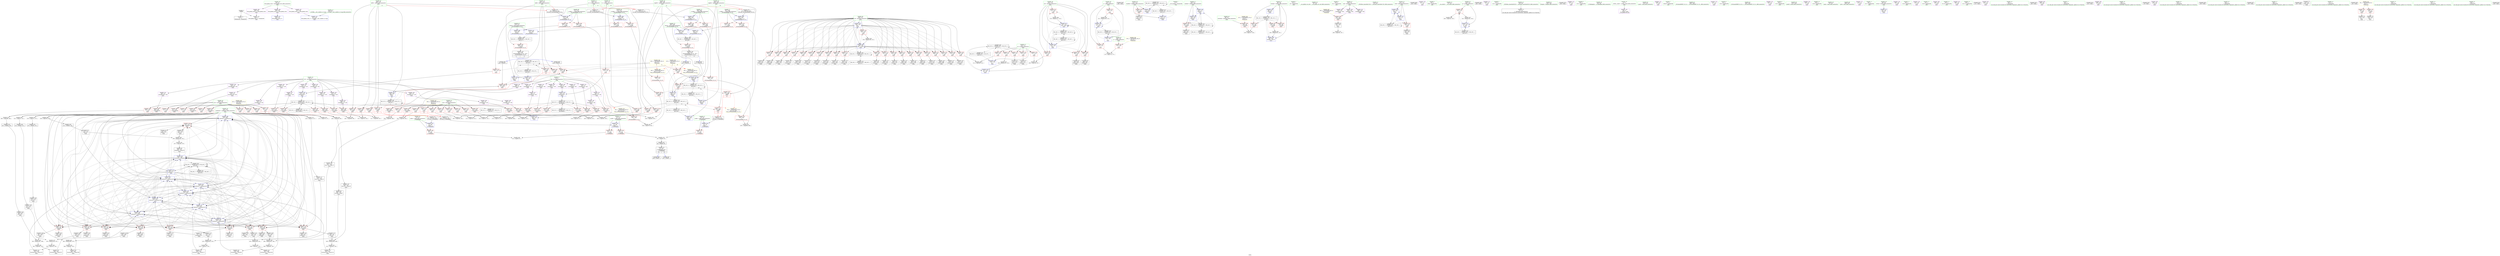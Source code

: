 digraph "SVFG" {
	label="SVFG";

	Node0x55713b55b2b0 [shape=record,color=grey,label="{NodeID: 0\nNullPtr}"];
	Node0x55713b55b2b0 -> Node0x55713b590e70[style=solid];
	Node0x55713b55b2b0 -> Node0x55713b5a0a30[style=solid];
	Node0x55713b5a2870 [shape=record,color=blue,label="{NodeID: 360\n134\<--485\nnotbird57\<--frombool167\nmain\n}"];
	Node0x55713b5a2870 -> Node0x55713b59cd10[style=dashed];
	Node0x55713b5a2870 -> Node0x55713b59cde0[style=dashed];
	Node0x55713b5a2870 -> Node0x55713b59ceb0[style=dashed];
	Node0x55713b5a2870 -> Node0x55713b59cf80[style=dashed];
	Node0x55713b5a2870 -> Node0x55713b59d050[style=dashed];
	Node0x55713b5a2870 -> Node0x55713b59d120[style=dashed];
	Node0x55713b5a2870 -> Node0x55713b59d1f0[style=dashed];
	Node0x55713b5a2870 -> Node0x55713b59d2c0[style=dashed];
	Node0x55713b5a2870 -> Node0x55713b59d390[style=dashed];
	Node0x55713b5a2870 -> Node0x55713b59d460[style=dashed];
	Node0x55713b5a2870 -> Node0x55713b5a2390[style=dashed];
	Node0x55713b5a2870 -> Node0x55713b5a2460[style=dashed];
	Node0x55713b5a2870 -> Node0x55713b5a2530[style=dashed];
	Node0x55713b5a2870 -> Node0x55713b5a2600[style=dashed];
	Node0x55713b5a2870 -> Node0x55713b5a26d0[style=dashed];
	Node0x55713b5a2870 -> Node0x55713b5a27a0[style=dashed];
	Node0x55713b5a2870 -> Node0x55713b5a2870[style=dashed];
	Node0x55713b5a2870 -> Node0x55713b5a2940[style=dashed];
	Node0x55713b5a2870 -> Node0x55713b5a2a10[style=dashed];
	Node0x55713b5a2870 -> Node0x55713b5c9d50[style=dashed];
	Node0x55713b59e4a0 [shape=record,color=red,label="{NodeID: 277\n511\<--136\n\<--i58\nmain\n}"];
	Node0x55713b59e4a0 -> Node0x55713b595150[style=solid];
	Node0x55713b592250 [shape=record,color=red,label="{NodeID: 194\n81\<--71\n\<--x.addr\n_Z7inRangeiii\n}"];
	Node0x55713b592250 -> Node0x55713b5adca0[style=solid];
	Node0x55713b58f9e0 [shape=record,color=black,label="{NodeID: 111\n419\<--418\nconv123\<--cmp122\nmain\n}"];
	Node0x55713b58f9e0 -> Node0x55713b5aafa0[style=solid];
	Node0x55713b56e1d0 [shape=record,color=green,label="{NodeID: 28\n10\<--11\nwN\<--wN_field_insensitive\nGlob }"];
	Node0x55713b56e1d0 -> Node0x55713b596190[style=solid];
	Node0x55713b56e1d0 -> Node0x55713b596260[style=solid];
	Node0x55713b56e1d0 -> Node0x55713b596330[style=solid];
	Node0x55713b56e1d0 -> Node0x55713b596400[style=solid];
	Node0x55713b56e1d0 -> Node0x55713b5964d0[style=solid];
	Node0x55713b56e1d0 -> Node0x55713b5965a0[style=solid];
	Node0x55713b56e1d0 -> Node0x55713b596670[style=solid];
	Node0x55713b56e1d0 -> Node0x55713b596740[style=solid];
	Node0x55713b56e1d0 -> Node0x55713b596810[style=solid];
	Node0x55713b56e1d0 -> Node0x55713b5968e0[style=solid];
	Node0x55713b56e1d0 -> Node0x55713b5969b0[style=solid];
	Node0x55713b56e1d0 -> Node0x55713b596a80[style=solid];
	Node0x55713b56e1d0 -> Node0x55713b596b50[style=solid];
	Node0x55713b56e1d0 -> Node0x55713b596c20[style=solid];
	Node0x55713b5ac920 [shape=record,color=grey,label="{NodeID: 471\n411 = cmp(409, 410, )\n}"];
	Node0x55713b59fb60 [shape=record,color=red,label="{NodeID: 305\n514\<--513\n\<--arrayidx184\nmain\n}"];
	Node0x55713b59fb60 -> Node0x55713b59a730[style=solid];
	Node0x55713b593910 [shape=record,color=red,label="{NodeID: 222\n230\<--114\n\<--i\nmain\n}"];
	Node0x55713b593910 -> Node0x55713b5ac020[style=solid];
	Node0x55713b5953c0 [shape=record,color=black,label="{NodeID: 139\n527\<--526\ntobool192\<--\nmain\n}"];
	Node0x55713b58fef0 [shape=record,color=green,label="{NodeID: 56\n128\<--129\nw25\<--w25_field_insensitive\nmain\n}"];
	Node0x55713b58fef0 -> Node0x55713b59c280[style=solid];
	Node0x55713b58fef0 -> Node0x55713b59c350[style=solid];
	Node0x55713b58fef0 -> Node0x55713b59c420[style=solid];
	Node0x55713b58fef0 -> Node0x55713b59c4f0[style=solid];
	Node0x55713b58fef0 -> Node0x55713b59c5c0[style=solid];
	Node0x55713b58fef0 -> Node0x55713b59c690[style=solid];
	Node0x55713b58fef0 -> Node0x55713b59c760[style=solid];
	Node0x55713b58fef0 -> Node0x55713b59c830[style=solid];
	Node0x55713b5f8d10 [shape=record,color=black,label="{NodeID: 665\n290 = PHI()\n}"];
	Node0x55713b59b330 [shape=record,color=grey,label="{NodeID: 499\n433 = cmp(431, 432, )\n}"];
	Node0x55713b5a1280 [shape=record,color=blue,label="{NodeID: 333\n110\<--139\nm\<--\nmain\n}"];
	Node0x55713b5a1280 -> Node0x55713b5cd950[style=dashed];
	Node0x55713b59ceb0 [shape=record,color=red,label="{NodeID: 250\n389\<--134\n\<--notbird57\nmain\n}"];
	Node0x55713b59ceb0 -> Node0x55713b58f500[style=solid];
	Node0x55713b59ceb0 -> Node0x55713b58f5d0[style=solid];
	Node0x55713b596a80 [shape=record,color=purple,label="{NodeID: 167\n474\<--10\narrayidx159\<--wN\nmain\n}"];
	Node0x55713b596a80 -> Node0x55713b59f8f0[style=solid];
	Node0x55713b5916f0 [shape=record,color=black,label="{NodeID: 84\n251\<--250\ntobool27\<--\nmain\n}"];
	Node0x55713b57b9c0 [shape=record,color=green,label="{NodeID: 1\n7\<--1\n__dso_handle\<--dummyObj\nGlob }"];
	Node0x55713b5a2940 [shape=record,color=blue,label="{NodeID: 361\n134\<--507\nnotbird57\<--frombool181\nmain\n}"];
	Node0x55713b5a2940 -> Node0x55713b59cd10[style=dashed];
	Node0x55713b5a2940 -> Node0x55713b59cde0[style=dashed];
	Node0x55713b5a2940 -> Node0x55713b59ceb0[style=dashed];
	Node0x55713b5a2940 -> Node0x55713b59cf80[style=dashed];
	Node0x55713b5a2940 -> Node0x55713b59d050[style=dashed];
	Node0x55713b5a2940 -> Node0x55713b59d120[style=dashed];
	Node0x55713b5a2940 -> Node0x55713b59d1f0[style=dashed];
	Node0x55713b5a2940 -> Node0x55713b59d2c0[style=dashed];
	Node0x55713b5a2940 -> Node0x55713b59d390[style=dashed];
	Node0x55713b5a2940 -> Node0x55713b59d460[style=dashed];
	Node0x55713b5a2940 -> Node0x55713b5a2390[style=dashed];
	Node0x55713b5a2940 -> Node0x55713b5a2460[style=dashed];
	Node0x55713b5a2940 -> Node0x55713b5a2530[style=dashed];
	Node0x55713b5a2940 -> Node0x55713b5a2600[style=dashed];
	Node0x55713b5a2940 -> Node0x55713b5a26d0[style=dashed];
	Node0x55713b5a2940 -> Node0x55713b5a27a0[style=dashed];
	Node0x55713b5a2940 -> Node0x55713b5a2870[style=dashed];
	Node0x55713b5a2940 -> Node0x55713b5a2940[style=dashed];
	Node0x55713b5a2940 -> Node0x55713b5a2a10[style=dashed];
	Node0x55713b5a2940 -> Node0x55713b5c9d50[style=dashed];
	Node0x55713b59e570 [shape=record,color=red,label="{NodeID: 278\n518\<--136\n\<--i58\nmain\n}"];
	Node0x55713b59e570 -> Node0x55713b595220[style=solid];
	Node0x55713b592320 [shape=record,color=red,label="{NodeID: 195\n84\<--71\n\<--x.addr\n_Z7inRangeiii\n}"];
	Node0x55713b592320 -> Node0x55713b5ac7a0[style=solid];
	Node0x55713b58fab0 [shape=record,color=black,label="{NodeID: 112\n421\<--420\ntobool124\<--\nmain\n}"];
	Node0x55713b56e2d0 [shape=record,color=green,label="{NodeID: 29\n38\<--42\nllvm.global_ctors\<--llvm.global_ctors_field_insensitive\nGlob }"];
	Node0x55713b56e2d0 -> Node0x55713b5979f0[style=solid];
	Node0x55713b56e2d0 -> Node0x55713b597af0[style=solid];
	Node0x55713b56e2d0 -> Node0x55713b597bf0[style=solid];
	Node0x55713b5acaa0 [shape=record,color=grey,label="{NodeID: 472\n176 = cmp(174, 175, )\n}"];
	Node0x55713b59fc30 [shape=record,color=red,label="{NodeID: 306\n521\<--520\n\<--arrayidx188\nmain\n}"];
	Node0x55713b59fc30 -> Node0x55713b5adb20[style=solid];
	Node0x55713b5939e0 [shape=record,color=red,label="{NodeID: 223\n215\<--116\n\<--h\nmain\n}"];
	Node0x55713b5939e0 -> Node0x55713b5a1aa0[style=solid];
	Node0x55713b595490 [shape=record,color=black,label="{NodeID: 140\n528\<--526\nconv193\<--\nmain\n}"];
	Node0x55713b595490 -> Node0x55713b5ab420[style=solid];
	Node0x55713b58ff80 [shape=record,color=green,label="{NodeID: 57\n130\<--131\nnotbird\<--notbird_field_insensitive\nmain\n}"];
	Node0x55713b58ff80 -> Node0x55713b59c900[style=solid];
	Node0x55713b58ff80 -> Node0x55713b5a1eb0[style=solid];
	Node0x55713b58ff80 -> Node0x55713b5a2050[style=solid];
	Node0x55713b5f8de0 [shape=record,color=black,label="{NodeID: 666\n296 = PHI(67, )\n}"];
	Node0x55713b5d8550 [shape=record,color=yellow,style=double,label="{NodeID: 583\n12V_1 = ENCHI(MR_12V_0)\npts\{97 \}\nFun[main]}"];
	Node0x55713b5d8550 -> Node0x55713b592590[style=dashed];
	Node0x55713b59b4b0 [shape=record,color=grey,label="{NodeID: 500\n404 = cmp(402, 403, )\n}"];
	Node0x55713b5a1350 [shape=record,color=blue,label="{NodeID: 334\n112\<--171\nhasBird\<--\nmain\n}"];
	Node0x55713b5a1350 -> Node0x55713b5cde50[style=dashed];
	Node0x55713b59cf80 [shape=record,color=red,label="{NodeID: 251\n420\<--134\n\<--notbird57\nmain\n}"];
	Node0x55713b59cf80 -> Node0x55713b58fab0[style=solid];
	Node0x55713b59cf80 -> Node0x55713b58fb80[style=solid];
	Node0x55713b596b50 [shape=record,color=purple,label="{NodeID: 168\n490\<--10\narrayidx170\<--wN\nmain\n}"];
	Node0x55713b596b50 -> Node0x55713b59f9c0[style=solid];
	Node0x55713b5917c0 [shape=record,color=black,label="{NodeID: 85\n261\<--260\nidxprom33\<--\nmain\n}"];
	Node0x55713b5848c0 [shape=record,color=green,label="{NodeID: 2\n12\<--1\n.str\<--dummyObj\nGlob }"];
	Node0x55713b5c9d50 [shape=record,color=black,label="{NodeID: 528\nMR_48V_3 = PHI(MR_48V_24, MR_48V_2, )\npts\{135 \}\n}"];
	Node0x55713b5c9d50 -> Node0x55713b5a21f0[style=dashed];
	Node0x55713b5c9d50 -> Node0x55713b5c7a50[style=dashed];
	Node0x55713b5c9d50 -> Node0x55713b5c9d50[style=dashed];
	Node0x55713b5a2a10 [shape=record,color=blue,label="{NodeID: 362\n134\<--531\nnotbird57\<--frombool196\nmain\n}"];
	Node0x55713b5a2a10 -> Node0x55713b59cd10[style=dashed];
	Node0x55713b5a2a10 -> Node0x55713b59cde0[style=dashed];
	Node0x55713b5a2a10 -> Node0x55713b59ceb0[style=dashed];
	Node0x55713b5a2a10 -> Node0x55713b59cf80[style=dashed];
	Node0x55713b5a2a10 -> Node0x55713b59d050[style=dashed];
	Node0x55713b5a2a10 -> Node0x55713b59d120[style=dashed];
	Node0x55713b5a2a10 -> Node0x55713b59d1f0[style=dashed];
	Node0x55713b5a2a10 -> Node0x55713b59d2c0[style=dashed];
	Node0x55713b5a2a10 -> Node0x55713b59d390[style=dashed];
	Node0x55713b5a2a10 -> Node0x55713b59d460[style=dashed];
	Node0x55713b5a2a10 -> Node0x55713b5a2390[style=dashed];
	Node0x55713b5a2a10 -> Node0x55713b5a2460[style=dashed];
	Node0x55713b5a2a10 -> Node0x55713b5a2530[style=dashed];
	Node0x55713b5a2a10 -> Node0x55713b5a2600[style=dashed];
	Node0x55713b5a2a10 -> Node0x55713b5a26d0[style=dashed];
	Node0x55713b5a2a10 -> Node0x55713b5a27a0[style=dashed];
	Node0x55713b5a2a10 -> Node0x55713b5a2870[style=dashed];
	Node0x55713b5a2a10 -> Node0x55713b5a2940[style=dashed];
	Node0x55713b5a2a10 -> Node0x55713b5a2a10[style=dashed];
	Node0x55713b5a2a10 -> Node0x55713b5c9d50[style=dashed];
	Node0x55713b59e640 [shape=record,color=red,label="{NodeID: 279\n538\<--136\n\<--i58\nmain\n}"];
	Node0x55713b59e640 -> Node0x55713b5ab5a0[style=solid];
	Node0x55713b5923f0 [shape=record,color=red,label="{NodeID: 196\n80\<--73\n\<--l.addr\n_Z7inRangeiii\n}"];
	Node0x55713b5923f0 -> Node0x55713b5adca0[style=solid];
	Node0x55713b58fb80 [shape=record,color=black,label="{NodeID: 113\n422\<--420\nconv125\<--\nmain\n}"];
	Node0x55713b58fb80 -> Node0x55713b5aafa0[style=solid];
	Node0x55713b56e3d0 [shape=record,color=green,label="{NodeID: 30\n43\<--44\n__cxx_global_var_init\<--__cxx_global_var_init_field_insensitive\n}"];
	Node0x55713b5c3a50 [shape=record,color=black,label="{NodeID: 556\nMR_68V_3 = PHI(MR_68V_4, MR_68V_2, )\npts\{596 \}\n}"];
	Node0x55713b5c3a50 -> Node0x55713b5a02b0[style=dashed];
	Node0x55713b5acc20 [shape=record,color=grey,label="{NodeID: 473\n418 = cmp(413, 417, )\n}"];
	Node0x55713b5acc20 -> Node0x55713b58f9e0[style=solid];
	Node0x55713b59fd00 [shape=record,color=red,label="{NodeID: 307\n590\<--570\n\<--retval\n_ZSt3minIiERKT_S2_S2_\n}"];
	Node0x55713b59fd00 -> Node0x55713b595700[style=solid];
	Node0x55713b593ab0 [shape=record,color=red,label="{NodeID: 224\n220\<--118\n\<--w\nmain\n}"];
	Node0x55713b593ab0 -> Node0x55713b5a1b70[style=solid];
	Node0x55713b595560 [shape=record,color=black,label="{NodeID: 141\n531\<--530\nfrombool196\<--tobool195\nmain\n}"];
	Node0x55713b595560 -> Node0x55713b5a2a10[style=solid];
	Node0x55713b590050 [shape=record,color=green,label="{NodeID: 58\n132\<--133\ni29\<--i29_field_insensitive\nmain\n}"];
	Node0x55713b590050 -> Node0x55713b59c9d0[style=solid];
	Node0x55713b590050 -> Node0x55713b59caa0[style=solid];
	Node0x55713b590050 -> Node0x55713b59cb70[style=solid];
	Node0x55713b590050 -> Node0x55713b59cc40[style=solid];
	Node0x55713b590050 -> Node0x55713b5a1f80[style=solid];
	Node0x55713b590050 -> Node0x55713b5a2120[style=solid];
	Node0x55713b5f8ef0 [shape=record,color=black,label="{NodeID: 667\n301 = PHI(67, )\n}"];
	Node0x55713b59b630 [shape=record,color=grey,label="{NodeID: 501\n451 = cmp(450, 139, )\n}"];
	Node0x55713b59b630 -> Node0x55713b5945f0[style=solid];
	Node0x55713b5a1420 [shape=record,color=blue,label="{NodeID: 335\n114\<--139\ni\<--\nmain\n}"];
	Node0x55713b5a1420 -> Node0x55713b593840[style=dashed];
	Node0x55713b5a1420 -> Node0x55713b593910[style=dashed];
	Node0x55713b5a1420 -> Node0x55713b5a1d10[style=dashed];
	Node0x55713b5a1420 -> Node0x55713b5c6150[style=dashed];
	Node0x55713b59d050 [shape=record,color=red,label="{NodeID: 252\n435\<--134\n\<--notbird57\nmain\n}"];
	Node0x55713b59d050 -> Node0x55713b594110[style=solid];
	Node0x55713b59d050 -> Node0x55713b5941e0[style=solid];
	Node0x55713b596c20 [shape=record,color=purple,label="{NodeID: 169\n520\<--10\narrayidx188\<--wN\nmain\n}"];
	Node0x55713b596c20 -> Node0x55713b59fc30[style=solid];
	Node0x55713b591890 [shape=record,color=black,label="{NodeID: 86\n268\<--267\nidxprom36\<--\nmain\n}"];
	Node0x55713b570d10 [shape=record,color=green,label="{NodeID: 3\n14\<--1\n.str.1\<--dummyObj\nGlob }"];
	Node0x55713b5ca250 [shape=record,color=black,label="{NodeID: 529\nMR_50V_3 = PHI(MR_50V_8, MR_50V_2, )\npts\{137 \}\n}"];
	Node0x55713b5ca250 -> Node0x55713b5a22c0[style=dashed];
	Node0x55713b5ca250 -> Node0x55713b5c7f50[style=dashed];
	Node0x55713b5ca250 -> Node0x55713b5ca250[style=dashed];
	Node0x55713b5a2ae0 [shape=record,color=blue,label="{NodeID: 363\n136\<--539\ni58\<--inc202\nmain\n}"];
	Node0x55713b5a2ae0 -> Node0x55713b59d530[style=dashed];
	Node0x55713b5a2ae0 -> Node0x55713b59d600[style=dashed];
	Node0x55713b5a2ae0 -> Node0x55713b59d6d0[style=dashed];
	Node0x55713b5a2ae0 -> Node0x55713b59d7a0[style=dashed];
	Node0x55713b5a2ae0 -> Node0x55713b59d870[style=dashed];
	Node0x55713b5a2ae0 -> Node0x55713b59d940[style=dashed];
	Node0x55713b5a2ae0 -> Node0x55713b59da10[style=dashed];
	Node0x55713b5a2ae0 -> Node0x55713b59dae0[style=dashed];
	Node0x55713b5a2ae0 -> Node0x55713b59dbb0[style=dashed];
	Node0x55713b5a2ae0 -> Node0x55713b59dc80[style=dashed];
	Node0x55713b5a2ae0 -> Node0x55713b59dd50[style=dashed];
	Node0x55713b5a2ae0 -> Node0x55713b59de20[style=dashed];
	Node0x55713b5a2ae0 -> Node0x55713b59def0[style=dashed];
	Node0x55713b5a2ae0 -> Node0x55713b59dfc0[style=dashed];
	Node0x55713b5a2ae0 -> Node0x55713b59e090[style=dashed];
	Node0x55713b5a2ae0 -> Node0x55713b59e160[style=dashed];
	Node0x55713b5a2ae0 -> Node0x55713b59e230[style=dashed];
	Node0x55713b5a2ae0 -> Node0x55713b59e300[style=dashed];
	Node0x55713b5a2ae0 -> Node0x55713b59e3d0[style=dashed];
	Node0x55713b5a2ae0 -> Node0x55713b59e4a0[style=dashed];
	Node0x55713b5a2ae0 -> Node0x55713b59e570[style=dashed];
	Node0x55713b5a2ae0 -> Node0x55713b59e640[style=dashed];
	Node0x55713b5a2ae0 -> Node0x55713b5a2ae0[style=dashed];
	Node0x55713b5a2ae0 -> Node0x55713b5ca250[style=dashed];
	Node0x55713b59e710 [shape=record,color=red,label="{NodeID: 280\n184\<--183\n\<--arrayidx\nmain\n}"];
	Node0x55713b59e710 -> Node0x55713b5913b0[style=solid];
	Node0x55713b5924c0 [shape=record,color=red,label="{NodeID: 197\n85\<--75\n\<--r.addr\n_Z7inRangeiii\n}"];
	Node0x55713b5924c0 -> Node0x55713b5ac7a0[style=solid];
	Node0x55713b58fc50 [shape=record,color=black,label="{NodeID: 114\n425\<--424\nfrombool128\<--tobool127\nmain\n}"];
	Node0x55713b58fc50 -> Node0x55713b5a2600[style=solid];
	Node0x55713b56e4d0 [shape=record,color=green,label="{NodeID: 31\n47\<--48\n_ZNSt8ios_base4InitC1Ev\<--_ZNSt8ios_base4InitC1Ev_field_insensitive\n}"];
	Node0x55713b5acda0 [shape=record,color=grey,label="{NodeID: 474\n186 = cmp(185, 187, )\n}"];
	Node0x55713b59fdd0 [shape=record,color=red,label="{NodeID: 308\n580\<--572\n\<--__a.addr\n_ZSt3minIiERKT_S2_S2_\n}"];
	Node0x55713b59fdd0 -> Node0x55713b5a01e0[style=solid];
	Node0x55713b593b80 [shape=record,color=red,label="{NodeID: 225\n194\<--122\n\<--bird\nmain\n}"];
	Node0x55713b593b80 -> Node0x55713b591480[style=solid];
	Node0x55713b595630 [shape=record,color=black,label="{NodeID: 142\n543\<--542\ntobool204\<--\nmain\n}"];
	Node0x55713b590120 [shape=record,color=green,label="{NodeID: 59\n134\<--135\nnotbird57\<--notbird57_field_insensitive\nmain\n}"];
	Node0x55713b590120 -> Node0x55713b59cd10[style=solid];
	Node0x55713b590120 -> Node0x55713b59cde0[style=solid];
	Node0x55713b590120 -> Node0x55713b59ceb0[style=solid];
	Node0x55713b590120 -> Node0x55713b59cf80[style=solid];
	Node0x55713b590120 -> Node0x55713b59d050[style=solid];
	Node0x55713b590120 -> Node0x55713b59d120[style=solid];
	Node0x55713b590120 -> Node0x55713b59d1f0[style=solid];
	Node0x55713b590120 -> Node0x55713b59d2c0[style=solid];
	Node0x55713b590120 -> Node0x55713b59d390[style=solid];
	Node0x55713b590120 -> Node0x55713b59d460[style=solid];
	Node0x55713b590120 -> Node0x55713b5a21f0[style=solid];
	Node0x55713b590120 -> Node0x55713b5a2390[style=solid];
	Node0x55713b590120 -> Node0x55713b5a2460[style=solid];
	Node0x55713b590120 -> Node0x55713b5a2530[style=solid];
	Node0x55713b590120 -> Node0x55713b5a2600[style=solid];
	Node0x55713b590120 -> Node0x55713b5a26d0[style=solid];
	Node0x55713b590120 -> Node0x55713b5a27a0[style=solid];
	Node0x55713b590120 -> Node0x55713b5a2870[style=solid];
	Node0x55713b590120 -> Node0x55713b5a2940[style=solid];
	Node0x55713b590120 -> Node0x55713b5a2a10[style=solid];
	Node0x55713b5f9030 [shape=record,color=black,label="{NodeID: 668\n304 = PHI()\n}"];
	Node0x55713b5d8710 [shape=record,color=yellow,style=double,label="{NodeID: 585\n16V_1 = ENCHI(MR_16V_0)\npts\{101 \}\nFun[main]}"];
	Node0x55713b5d8710 -> Node0x55713b5928d0[style=dashed];
	Node0x55713b59b7b0 [shape=record,color=grey,label="{NodeID: 502\n476 = cmp(471, 475, )\n}"];
	Node0x55713b59b7b0 -> Node0x55713b5a9ec0[style=solid];
	Node0x55713b5a14f0 [shape=record,color=blue,label="{NodeID: 336\n122\<--182\nbird\<--\nmain\n}"];
	Node0x55713b5a14f0 -> Node0x55713b593b80[style=dashed];
	Node0x55713b5a14f0 -> Node0x55713b5a14f0[style=dashed];
	Node0x55713b5a14f0 -> Node0x55713b5a15c0[style=dashed];
	Node0x55713b5a14f0 -> Node0x55713b5c6650[style=dashed];
	Node0x55713b59d120 [shape=record,color=red,label="{NodeID: 253\n447\<--134\n\<--notbird57\nmain\n}"];
	Node0x55713b59d120 -> Node0x55713b594450[style=solid];
	Node0x55713b59d120 -> Node0x55713b594520[style=solid];
	Node0x55713b596cf0 [shape=record,color=purple,label="{NodeID: 170\n141\<--12\n\<--.str\nmain\n}"];
	Node0x55713b591960 [shape=record,color=black,label="{NodeID: 87\n282\<--281\ntobool44\<--\nmain\n}"];
	Node0x55713b570da0 [shape=record,color=green,label="{NodeID: 4\n16\<--1\nstdin\<--dummyObj\nGlob }"];
	Node0x55713b5a2bb0 [shape=record,color=blue,label="{NodeID: 364\n98\<--556\ntestInd\<--inc213\nmain\n}"];
	Node0x55713b5a2bb0 -> Node0x55713b5c3e50[style=dashed];
	Node0x55713b59e7e0 [shape=record,color=red,label="{NodeID: 281\n201\<--198\n\<--call12\nmain\n}"];
	Node0x55713b59e7e0 -> Node0x55713b5a1760[style=solid];
	Node0x55713b592590 [shape=record,color=red,label="{NodeID: 198\n158\<--96\n\<--testNum\nmain\n}"];
	Node0x55713b592590 -> Node0x55713b5ac620[style=solid];
	Node0x55713b58fd20 [shape=record,color=black,label="{NodeID: 115\n429\<--428\nidxprom130\<--\nmain\n}"];
	Node0x55713b56e5d0 [shape=record,color=green,label="{NodeID: 32\n53\<--54\n__cxa_atexit\<--__cxa_atexit_field_insensitive\n}"];
	Node0x55713b5acf20 [shape=record,color=grey,label="{NodeID: 475\n369 = cmp(368, 139, )\n}"];
	Node0x55713b5acf20 -> Node0x55713b58f1c0[style=solid];
	Node0x55713b59fea0 [shape=record,color=red,label="{NodeID: 309\n587\<--572\n\<--__a.addr\n_ZSt3minIiERKT_S2_S2_\n}"];
	Node0x55713b59fea0 -> Node0x55713b5a2ef0[style=solid];
	Node0x55713b593c50 [shape=record,color=red,label="{NodeID: 226\n242\<--124\n\<--p\nmain\n}"];
	Node0x55713b593c50 -> Node0x55713b5ac320[style=solid];
	Node0x55713b593c50 -> Node0x55713b59a430[style=solid];
	Node0x55713b595700 [shape=record,color=black,label="{NodeID: 143\n567\<--590\n_ZSt3minIiERKT_S2_S2__ret\<--\n_ZSt3minIiERKT_S2_S2_\n|{<s0>9|<s1>11}}"];
	Node0x55713b595700:s0 -> Node0x55713b5f86d0[style=solid,color=blue];
	Node0x55713b595700:s1 -> Node0x55713b5f89c0[style=solid,color=blue];
	Node0x55713b5901f0 [shape=record,color=green,label="{NodeID: 60\n136\<--137\ni58\<--i58_field_insensitive\nmain\n}"];
	Node0x55713b5901f0 -> Node0x55713b59d530[style=solid];
	Node0x55713b5901f0 -> Node0x55713b59d600[style=solid];
	Node0x55713b5901f0 -> Node0x55713b59d6d0[style=solid];
	Node0x55713b5901f0 -> Node0x55713b59d7a0[style=solid];
	Node0x55713b5901f0 -> Node0x55713b59d870[style=solid];
	Node0x55713b5901f0 -> Node0x55713b59d940[style=solid];
	Node0x55713b5901f0 -> Node0x55713b59da10[style=solid];
	Node0x55713b5901f0 -> Node0x55713b59dae0[style=solid];
	Node0x55713b5901f0 -> Node0x55713b59dbb0[style=solid];
	Node0x55713b5901f0 -> Node0x55713b59dc80[style=solid];
	Node0x55713b5901f0 -> Node0x55713b59dd50[style=solid];
	Node0x55713b5901f0 -> Node0x55713b59de20[style=solid];
	Node0x55713b5901f0 -> Node0x55713b59def0[style=solid];
	Node0x55713b5901f0 -> Node0x55713b59dfc0[style=solid];
	Node0x55713b5901f0 -> Node0x55713b59e090[style=solid];
	Node0x55713b5901f0 -> Node0x55713b59e160[style=solid];
	Node0x55713b5901f0 -> Node0x55713b59e230[style=solid];
	Node0x55713b5901f0 -> Node0x55713b59e300[style=solid];
	Node0x55713b5901f0 -> Node0x55713b59e3d0[style=solid];
	Node0x55713b5901f0 -> Node0x55713b59e4a0[style=solid];
	Node0x55713b5901f0 -> Node0x55713b59e570[style=solid];
	Node0x55713b5901f0 -> Node0x55713b59e640[style=solid];
	Node0x55713b5901f0 -> Node0x55713b5a22c0[style=solid];
	Node0x55713b5901f0 -> Node0x55713b5a2ae0[style=solid];
	Node0x55713b5f9100 [shape=record,color=black,label="{NodeID: 669\n546 = PHI()\n}"];
	Node0x55713b59b930 [shape=record,color=grey,label="{NodeID: 503\n378 = cmp(373, 377, )\n}"];
	Node0x55713b5a15c0 [shape=record,color=blue,label="{NodeID: 337\n122\<--171\nbird\<--\nmain\n}"];
	Node0x55713b5a15c0 -> Node0x55713b593b80[style=dashed];
	Node0x55713b5a15c0 -> Node0x55713b5a14f0[style=dashed];
	Node0x55713b5a15c0 -> Node0x55713b5c6650[style=dashed];
	Node0x55713b59d1f0 [shape=record,color=red,label="{NodeID: 254\n480\<--134\n\<--notbird57\nmain\n}"];
	Node0x55713b59d1f0 -> Node0x55713b594a00[style=solid];
	Node0x55713b59d1f0 -> Node0x55713b594ad0[style=solid];
	Node0x55713b596dc0 [shape=record,color=purple,label="{NodeID: 171\n142\<--14\n\<--.str.1\nmain\n}"];
	Node0x55713b591a30 [shape=record,color=black,label="{NodeID: 88\n314\<--313\nidxprom62\<--\nmain\n}"];
	Node0x55713b570e30 [shape=record,color=green,label="{NodeID: 5\n17\<--1\n.str.2\<--dummyObj\nGlob }"];
	Node0x55713b5a2c80 [shape=record,color=blue,label="{NodeID: 365\n572\<--568\n__a.addr\<--__a\n_ZSt3minIiERKT_S2_S2_\n}"];
	Node0x55713b5a2c80 -> Node0x55713b59fdd0[style=dashed];
	Node0x55713b5a2c80 -> Node0x55713b59fea0[style=dashed];
	Node0x55713b59e8b0 [shape=record,color=red,label="{NodeID: 282\n206\<--203\n\<--call13\nmain\n}"];
	Node0x55713b59e8b0 -> Node0x55713b5a1830[style=solid];
	Node0x55713b592660 [shape=record,color=red,label="{NodeID: 199\n157\<--98\n\<--testInd\nmain\n}"];
	Node0x55713b592660 -> Node0x55713b5ac620[style=solid];
	Node0x55713b594110 [shape=record,color=black,label="{NodeID: 116\n436\<--435\ntobool134\<--\nmain\n}"];
	Node0x55713b56e6d0 [shape=record,color=green,label="{NodeID: 33\n52\<--58\n_ZNSt8ios_base4InitD1Ev\<--_ZNSt8ios_base4InitD1Ev_field_insensitive\n}"];
	Node0x55713b56e6d0 -> Node0x55713b590f70[style=solid];
	Node0x55713b5ad0a0 [shape=record,color=grey,label="{NodeID: 476\n332 = cmp(327, 331, )\n}"];
	Node0x55713b59ff70 [shape=record,color=red,label="{NodeID: 310\n578\<--574\n\<--__b.addr\n_ZSt3minIiERKT_S2_S2_\n}"];
	Node0x55713b59ff70 -> Node0x55713b5a0110[style=solid];
	Node0x55713b593d20 [shape=record,color=red,label="{NodeID: 227\n264\<--126\n\<--h24\nmain\n}"];
	Node0x55713b593d20 -> Node0x55713b5ad220[style=solid];
	Node0x55713b5957d0 [shape=record,color=black,label="{NodeID: 144\n592\<--615\n_ZSt3maxIiERKT_S2_S2__ret\<--\n_ZSt3maxIiERKT_S2_S2_\n|{<s0>10|<s1>12}}"];
	Node0x55713b5957d0:s0 -> Node0x55713b5f88c0[style=solid,color=blue];
	Node0x55713b5957d0:s1 -> Node0x55713b5f8b00[style=solid,color=blue];
	Node0x55713b5902c0 [shape=record,color=green,label="{NodeID: 61\n144\<--145\nfreopen\<--freopen_field_insensitive\n}"];
	Node0x55713b5f91d0 [shape=record,color=black,label="{NodeID: 670\n549 = PHI()\n}"];
	Node0x55713b59bab0 [shape=record,color=grey,label="{NodeID: 504\n363 = cmp(358, 362, )\n}"];
	Node0x55713b59bab0 -> Node0x55713b58ef50[style=solid];
	Node0x55713b5a1690 [shape=record,color=blue,label="{NodeID: 338\n112\<--182\nhasBird\<--\nmain\n}"];
	Node0x55713b5a1690 -> Node0x55713b5cde50[style=dashed];
	Node0x55713b59d2c0 [shape=record,color=red,label="{NodeID: 255\n502\<--134\n\<--notbird57\nmain\n}"];
	Node0x55713b59d2c0 -> Node0x55713b594ee0[style=solid];
	Node0x55713b59d2c0 -> Node0x55713b594fb0[style=solid];
	Node0x55713b596e90 [shape=record,color=purple,label="{NodeID: 172\n147\<--17\n\<--.str.2\nmain\n}"];
	Node0x55713b591b00 [shape=record,color=black,label="{NodeID: 89\n321\<--320\nidxprom66\<--\nmain\n}"];
	Node0x55713b570ec0 [shape=record,color=green,label="{NodeID: 6\n19\<--1\n.str.3\<--dummyObj\nGlob }"];
	Node0x55713b5a9380 [shape=record,color=black,label="{NodeID: 449\n524 = PHI(89, 522, )\n}"];
	Node0x55713b5a9380 -> Node0x55713b5952f0[style=solid];
	Node0x55713b5a2d50 [shape=record,color=blue,label="{NodeID: 366\n574\<--569\n__b.addr\<--__b\n_ZSt3minIiERKT_S2_S2_\n}"];
	Node0x55713b5a2d50 -> Node0x55713b59ff70[style=dashed];
	Node0x55713b5a2d50 -> Node0x55713b5a0040[style=dashed];
	Node0x55713b59e980 [shape=record,color=red,label="{NodeID: 283\n209\<--208\n\<--call14\nmain\n}"];
	Node0x55713b59e980 -> Node0x55713b5a1900[style=solid];
	Node0x55713b592730 [shape=record,color=red,label="{NodeID: 200\n234\<--98\n\<--testInd\nmain\n}"];
	Node0x55713b5941e0 [shape=record,color=black,label="{NodeID: 117\n437\<--435\nfrombool136\<--\nmain\n}"];
	Node0x55713b5941e0 -> Node0x55713b5a26d0[style=solid];
	Node0x55713b56e7d0 [shape=record,color=green,label="{NodeID: 34\n65\<--66\n_Z7inRangeiii\<--_Z7inRangeiii_field_insensitive\n}"];
	Node0x55713b5ad220 [shape=record,color=grey,label="{NodeID: 477\n265 = cmp(263, 264, )\n}"];
	Node0x55713b5a0040 [shape=record,color=red,label="{NodeID: 311\n584\<--574\n\<--__b.addr\n_ZSt3minIiERKT_S2_S2_\n}"];
	Node0x55713b5a0040 -> Node0x55713b5a2e20[style=solid];
	Node0x55713b593df0 [shape=record,color=red,label="{NodeID: 228\n293\<--126\n\<--h24\nmain\n|{<s0>18}}"];
	Node0x55713b593df0:s0 -> Node0x55713b5f92d0[style=solid,color=red];
	Node0x55713b5958a0 [shape=record,color=purple,label="{NodeID: 145\n49\<--4\n\<--_ZStL8__ioinit\n__cxx_global_var_init\n}"];
	Node0x55713b590390 [shape=record,color=green,label="{NodeID: 62\n152\<--153\nscanf\<--scanf_field_insensitive\n}"];
	Node0x55713b5f92d0 [shape=record,color=black,label="{NodeID: 671\n68 = PHI(293, 298, )\n0th arg _Z7inRangeiii }"];
	Node0x55713b5f92d0 -> Node0x55713b5a0b30[style=solid];
	Node0x55713b59bc30 [shape=record,color=grey,label="{NodeID: 505\n445 = cmp(440, 444, )\n}"];
	Node0x55713b59bc30 -> Node0x55713b594380[style=solid];
	Node0x55713b5a1760 [shape=record,color=blue,label="{NodeID: 339\n102\<--201\nleftH\<--\nmain\n}"];
	Node0x55713b5a1760 -> Node0x55713b59e980[style=dashed];
	Node0x55713b5a1760 -> Node0x55713b5cc550[style=dashed];
	Node0x55713b59d390 [shape=record,color=red,label="{NodeID: 256\n526\<--134\n\<--notbird57\nmain\n}"];
	Node0x55713b59d390 -> Node0x55713b5953c0[style=solid];
	Node0x55713b59d390 -> Node0x55713b595490[style=solid];
	Node0x55713b596f60 [shape=record,color=purple,label="{NodeID: 173\n148\<--19\n\<--.str.3\nmain\n}"];
	Node0x55713b591bd0 [shape=record,color=black,label="{NodeID: 90\n329\<--328\nidxprom70\<--\nmain\n}"];
	Node0x55713b570f50 [shape=record,color=green,label="{NodeID: 7\n21\<--1\nstdout\<--dummyObj\nGlob }"];
	Node0x55713b5a9920 [shape=record,color=black,label="{NodeID: 450\n341 = PHI(89, 339, )\n}"];
	Node0x55713b5a9920 -> Node0x55713b591d70[style=solid];
	Node0x55713b5a2e20 [shape=record,color=blue,label="{NodeID: 367\n570\<--584\nretval\<--\n_ZSt3minIiERKT_S2_S2_\n}"];
	Node0x55713b5a2e20 -> Node0x55713b5d6860[style=dashed];
	Node0x55713b59ea50 [shape=record,color=red,label="{NodeID: 284\n212\<--211\n\<--call15\nmain\n}"];
	Node0x55713b59ea50 -> Node0x55713b5a19d0[style=solid];
	Node0x55713b592800 [shape=record,color=red,label="{NodeID: 201\n555\<--98\n\<--testInd\nmain\n}"];
	Node0x55713b592800 -> Node0x55713b5ab720[style=solid];
	Node0x55713b5942b0 [shape=record,color=black,label="{NodeID: 118\n442\<--441\nidxprom138\<--\nmain\n}"];
	Node0x55713b56e8d0 [shape=record,color=green,label="{NodeID: 35\n71\<--72\nx.addr\<--x.addr_field_insensitive\n_Z7inRangeiii\n}"];
	Node0x55713b56e8d0 -> Node0x55713b592250[style=solid];
	Node0x55713b56e8d0 -> Node0x55713b592320[style=solid];
	Node0x55713b56e8d0 -> Node0x55713b5a0b30[style=solid];
	Node0x55713b5ad3a0 [shape=record,color=grey,label="{NodeID: 478\n272 = cmp(270, 271, )\n}"];
	Node0x55713b5a0110 [shape=record,color=red,label="{NodeID: 312\n579\<--578\n\<--\n_ZSt3minIiERKT_S2_S2_\n}"];
	Node0x55713b5a0110 -> Node0x55713b5ad820[style=solid];
	Node0x55713b593ec0 [shape=record,color=red,label="{NodeID: 229\n327\<--126\n\<--h24\nmain\n}"];
	Node0x55713b593ec0 -> Node0x55713b5ad0a0[style=solid];
	Node0x55713b595970 [shape=record,color=purple,label="{NodeID: 146\n218\<--8\narrayidx16\<--hN\nmain\n}"];
	Node0x55713b595970 -> Node0x55713b5a1aa0[style=solid];
	Node0x55713b590490 [shape=record,color=green,label="{NodeID: 63\n199\<--200\n_ZSt3minIiERKT_S2_S2_\<--_ZSt3minIiERKT_S2_S2__field_insensitive\n}"];
	Node0x55713b5f95d0 [shape=record,color=black,label="{NodeID: 672\n69 = PHI(294, 299, )\n1st arg _Z7inRangeiii }"];
	Node0x55713b5f95d0 -> Node0x55713b5a0c00[style=solid];
	Node0x55713b59bdb0 [shape=record,color=grey,label="{NodeID: 506\n462 = cmp(460, 461, )\n}"];
	Node0x55713b5a1830 [shape=record,color=blue,label="{NodeID: 340\n104\<--206\nrightH\<--\nmain\n}"];
	Node0x55713b5a1830 -> Node0x55713b59ea50[style=dashed];
	Node0x55713b5a1830 -> Node0x55713b5cca50[style=dashed];
	Node0x55713b59d460 [shape=record,color=red,label="{NodeID: 257\n542\<--134\n\<--notbird57\nmain\n}"];
	Node0x55713b59d460 -> Node0x55713b595630[style=solid];
	Node0x55713b597030 [shape=record,color=purple,label="{NodeID: 174\n150\<--22\n\<--.str.4\nmain\n}"];
	Node0x55713b591ca0 [shape=record,color=black,label="{NodeID: 91\n336\<--335\nidxprom73\<--\nmain\n}"];
	Node0x55713b56dcd0 [shape=record,color=green,label="{NodeID: 8\n22\<--1\n.str.4\<--dummyObj\nGlob }"];
	Node0x55713b5a9ec0 [shape=record,color=black,label="{NodeID: 451\n478 = PHI(89, 476, )\n}"];
	Node0x55713b5a9ec0 -> Node0x55713b594930[style=solid];
	Node0x55713b5a2ef0 [shape=record,color=blue,label="{NodeID: 368\n570\<--587\nretval\<--\n_ZSt3minIiERKT_S2_S2_\n}"];
	Node0x55713b5a2ef0 -> Node0x55713b5d6860[style=dashed];
	Node0x55713b59eb20 [shape=record,color=red,label="{NodeID: 285\n263\<--262\n\<--arrayidx34\nmain\n}"];
	Node0x55713b59eb20 -> Node0x55713b5ad220[style=solid];
	Node0x55713b5928d0 [shape=record,color=red,label="{NodeID: 202\n175\<--100\n\<--n\nmain\n}"];
	Node0x55713b5928d0 -> Node0x55713b5acaa0[style=solid];
	Node0x55713b594380 [shape=record,color=black,label="{NodeID: 119\n446\<--445\nconv141\<--cmp140\nmain\n}"];
	Node0x55713b594380 -> Node0x55713b5abea0[style=solid];
	Node0x55713b56e9a0 [shape=record,color=green,label="{NodeID: 36\n73\<--74\nl.addr\<--l.addr_field_insensitive\n_Z7inRangeiii\n}"];
	Node0x55713b56e9a0 -> Node0x55713b5923f0[style=solid];
	Node0x55713b56e9a0 -> Node0x55713b5a0c00[style=solid];
	Node0x55713b5ad520 [shape=record,color=grey,label="{NodeID: 479\n258 = cmp(256, 257, )\n}"];
	Node0x55713b5a01e0 [shape=record,color=red,label="{NodeID: 313\n581\<--580\n\<--\n_ZSt3minIiERKT_S2_S2_\n}"];
	Node0x55713b5a01e0 -> Node0x55713b5ad820[style=solid];
	Node0x55713b593f90 [shape=record,color=red,label="{NodeID: 230\n358\<--126\n\<--h24\nmain\n}"];
	Node0x55713b593f90 -> Node0x55713b59bab0[style=solid];
	Node0x55713b595a40 [shape=record,color=purple,label="{NodeID: 147\n262\<--8\narrayidx34\<--hN\nmain\n}"];
	Node0x55713b595a40 -> Node0x55713b59eb20[style=solid];
	Node0x55713b590590 [shape=record,color=green,label="{NodeID: 64\n204\<--205\n_ZSt3maxIiERKT_S2_S2_\<--_ZSt3maxIiERKT_S2_S2__field_insensitive\n}"];
	Node0x55713b5f9750 [shape=record,color=black,label="{NodeID: 673\n70 = PHI(295, 300, )\n2nd arg _Z7inRangeiii }"];
	Node0x55713b5f9750 -> Node0x55713b5a0cd0[style=solid];
	Node0x55713b5b1f70 [shape=record,color=grey,label="{NodeID: 507\n385 = cmp(380, 384, )\n}"];
	Node0x55713b5b1f70 -> Node0x55713b5aaa00[style=solid];
	Node0x55713b5a1900 [shape=record,color=blue,label="{NodeID: 341\n106\<--209\nleftW\<--\nmain\n}"];
	Node0x55713b5a1900 -> Node0x55713b5ccf50[style=dashed];
	Node0x55713b59d530 [shape=record,color=red,label="{NodeID: 258\n309\<--136\n\<--i58\nmain\n}"];
	Node0x55713b59d530 -> Node0x55713b59a2b0[style=solid];
	Node0x55713b597100 [shape=record,color=purple,label="{NodeID: 175\n161\<--22\n\<--.str.4\nmain\n}"];
	Node0x55713b591d70 [shape=record,color=black,label="{NodeID: 92\n342\<--341\nconv76\<--\nmain\n}"];
	Node0x55713b591d70 -> Node0x55713b5ab8a0[style=solid];
	Node0x55713b56dd60 [shape=record,color=green,label="{NodeID: 9\n24\<--1\n.str.5\<--dummyObj\nGlob }"];
	Node0x55713b5aa460 [shape=record,color=black,label="{NodeID: 452\n88 = PHI(89, 86, )\n}"];
	Node0x55713b5aa460 -> Node0x55713b591070[style=solid];
	Node0x55713b5a2fc0 [shape=record,color=blue,label="{NodeID: 369\n597\<--593\n__a.addr\<--__a\n_ZSt3maxIiERKT_S2_S2_\n}"];
	Node0x55713b5a2fc0 -> Node0x55713b5a0380[style=dashed];
	Node0x55713b5a2fc0 -> Node0x55713b5a0450[style=dashed];
	Node0x55713b59ebf0 [shape=record,color=red,label="{NodeID: 286\n270\<--269\n\<--arrayidx37\nmain\n}"];
	Node0x55713b59ebf0 -> Node0x55713b5ad3a0[style=solid];
	Node0x55713b5929a0 [shape=record,color=red,label="{NodeID: 203\n294\<--102\n\<--leftH\nmain\n|{<s0>18}}"];
	Node0x55713b5929a0:s0 -> Node0x55713b5f95d0[style=solid,color=red];
	Node0x55713b594450 [shape=record,color=black,label="{NodeID: 120\n448\<--447\ntobool142\<--\nmain\n}"];
	Node0x55713b56ea70 [shape=record,color=green,label="{NodeID: 37\n75\<--76\nr.addr\<--r.addr_field_insensitive\n_Z7inRangeiii\n}"];
	Node0x55713b56ea70 -> Node0x55713b5924c0[style=solid];
	Node0x55713b56ea70 -> Node0x55713b5a0cd0[style=solid];
	Node0x55713b5ad6a0 [shape=record,color=grey,label="{NodeID: 480\n339 = cmp(334, 338, )\n}"];
	Node0x55713b5ad6a0 -> Node0x55713b5a9920[style=solid];
	Node0x55713b5a02b0 [shape=record,color=red,label="{NodeID: 314\n615\<--595\n\<--retval\n_ZSt3maxIiERKT_S2_S2_\n}"];
	Node0x55713b5a02b0 -> Node0x55713b5957d0[style=solid];
	Node0x55713b59bf80 [shape=record,color=red,label="{NodeID: 231\n373\<--126\n\<--h24\nmain\n}"];
	Node0x55713b59bf80 -> Node0x55713b59b930[style=solid];
	Node0x55713b595b10 [shape=record,color=purple,label="{NodeID: 148\n315\<--8\narrayidx63\<--hN\nmain\n}"];
	Node0x55713b595b10 -> Node0x55713b59ecc0[style=solid];
	Node0x55713b590690 [shape=record,color=green,label="{NodeID: 65\n237\<--238\nprintf\<--printf_field_insensitive\n}"];
	Node0x55713b5f98d0 [shape=record,color=black,label="{NodeID: 674\n593 = PHI(104, 108, )\n0th arg _ZSt3maxIiERKT_S2_S2_ }"];
	Node0x55713b5f98d0 -> Node0x55713b5a2fc0[style=solid];
	Node0x55713b5a19d0 [shape=record,color=blue,label="{NodeID: 342\n108\<--212\nrightW\<--\nmain\n}"];
	Node0x55713b5a19d0 -> Node0x55713b5cd450[style=dashed];
	Node0x55713b59d600 [shape=record,color=red,label="{NodeID: 259\n313\<--136\n\<--i58\nmain\n}"];
	Node0x55713b59d600 -> Node0x55713b591a30[style=solid];
	Node0x55713b5971d0 [shape=record,color=purple,label="{NodeID: 176\n239\<--22\n\<--.str.4\nmain\n}"];
	Node0x55713b591e40 [shape=record,color=black,label="{NodeID: 93\n344\<--343\ntobool77\<--\nmain\n}"];
	Node0x55713b56ddf0 [shape=record,color=green,label="{NodeID: 10\n26\<--1\n.str.6\<--dummyObj\nGlob }"];
	Node0x55713b5cc550 [shape=record,color=black,label="{NodeID: 536\nMR_18V_4 = PHI(MR_18V_6, MR_18V_3, )\npts\{103 \}\n|{|<s6>9}}"];
	Node0x55713b5cc550 -> Node0x55713b5929a0[style=dashed];
	Node0x55713b5cc550 -> Node0x55713b592a70[style=dashed];
	Node0x55713b5cc550 -> Node0x55713b59e7e0[style=dashed];
	Node0x55713b5cc550 -> Node0x55713b5a1760[style=dashed];
	Node0x55713b5cc550 -> Node0x55713b5c4350[style=dashed];
	Node0x55713b5cc550 -> Node0x55713b5cc550[style=dashed];
	Node0x55713b5cc550:s6 -> Node0x55713b5d81a0[style=dashed,color=red];
	Node0x55713b5aaa00 [shape=record,color=black,label="{NodeID: 453\n387 = PHI(89, 385, )\n}"];
	Node0x55713b5aaa00 -> Node0x55713b58f430[style=solid];
	Node0x55713b5a3090 [shape=record,color=blue,label="{NodeID: 370\n599\<--594\n__b.addr\<--__b\n_ZSt3maxIiERKT_S2_S2_\n}"];
	Node0x55713b5a3090 -> Node0x55713b5a0520[style=dashed];
	Node0x55713b5a3090 -> Node0x55713b5a05f0[style=dashed];
	Node0x55713b59ecc0 [shape=record,color=red,label="{NodeID: 287\n316\<--315\n\<--arrayidx63\nmain\n}"];
	Node0x55713b59ecc0 -> Node0x55713b59abb0[style=solid];
	Node0x55713b592a70 [shape=record,color=red,label="{NodeID: 204\n317\<--102\n\<--leftH\nmain\n}"];
	Node0x55713b592a70 -> Node0x55713b59abb0[style=solid];
	Node0x55713b594520 [shape=record,color=black,label="{NodeID: 121\n449\<--447\nconv143\<--\nmain\n}"];
	Node0x55713b594520 -> Node0x55713b5abea0[style=solid];
	Node0x55713b56eb40 [shape=record,color=green,label="{NodeID: 38\n91\<--92\nmain\<--main_field_insensitive\n}"];
	Node0x55713b5ad820 [shape=record,color=grey,label="{NodeID: 481\n582 = cmp(579, 581, )\n}"];
	Node0x55713b5a0380 [shape=record,color=red,label="{NodeID: 315\n603\<--597\n\<--__a.addr\n_ZSt3maxIiERKT_S2_S2_\n}"];
	Node0x55713b5a0380 -> Node0x55713b5a06c0[style=solid];
	Node0x55713b59c010 [shape=record,color=red,label="{NodeID: 232\n464\<--126\n\<--h24\nmain\n}"];
	Node0x55713b59c010 -> Node0x55713b59aeb0[style=solid];
	Node0x55713b595be0 [shape=record,color=purple,label="{NodeID: 149\n330\<--8\narrayidx71\<--hN\nmain\n}"];
	Node0x55713b595be0 -> Node0x55713b59ee60[style=solid];
	Node0x55713b590790 [shape=record,color=green,label="{NodeID: 66\n286\<--287\nputs\<--puts_field_insensitive\n}"];
	Node0x55713b5f9a50 [shape=record,color=black,label="{NodeID: 675\n594 = PHI(116, 118, )\n1st arg _ZSt3maxIiERKT_S2_S2_ }"];
	Node0x55713b5f9a50 -> Node0x55713b5a3090[style=solid];
	Node0x55713b5c3e50 [shape=record,color=black,label="{NodeID: 509\nMR_14V_3 = PHI(MR_14V_4, MR_14V_2, )\npts\{99 \}\n}"];
	Node0x55713b5c3e50 -> Node0x55713b592660[style=dashed];
	Node0x55713b5c3e50 -> Node0x55713b592730[style=dashed];
	Node0x55713b5c3e50 -> Node0x55713b592800[style=dashed];
	Node0x55713b5c3e50 -> Node0x55713b5a2bb0[style=dashed];
	Node0x55713b5a1aa0 [shape=record,color=blue,label="{NodeID: 343\n218\<--215\narrayidx16\<--\nmain\n}"];
	Node0x55713b5a1aa0 -> Node0x55713b5ced50[style=dashed];
	Node0x55713b59d6d0 [shape=record,color=red,label="{NodeID: 260\n320\<--136\n\<--i58\nmain\n}"];
	Node0x55713b59d6d0 -> Node0x55713b591b00[style=solid];
	Node0x55713b5972a0 [shape=record,color=purple,label="{NodeID: 177\n179\<--24\n\<--.str.5\nmain\n}"];
	Node0x55713b591f10 [shape=record,color=black,label="{NodeID: 94\n345\<--343\nconv78\<--\nmain\n}"];
	Node0x55713b591f10 -> Node0x55713b5ab8a0[style=solid];
	Node0x55713b56deb0 [shape=record,color=green,label="{NodeID: 11\n28\<--1\n.str.7\<--dummyObj\nGlob }"];
	Node0x55713b5cca50 [shape=record,color=black,label="{NodeID: 537\nMR_20V_4 = PHI(MR_20V_6, MR_20V_3, )\npts\{105 \}\n|{|<s6>10}}"];
	Node0x55713b5cca50 -> Node0x55713b592b40[style=dashed];
	Node0x55713b5cca50 -> Node0x55713b592c10[style=dashed];
	Node0x55713b5cca50 -> Node0x55713b59e8b0[style=dashed];
	Node0x55713b5cca50 -> Node0x55713b5a1830[style=dashed];
	Node0x55713b5cca50 -> Node0x55713b5c4850[style=dashed];
	Node0x55713b5cca50 -> Node0x55713b5cca50[style=dashed];
	Node0x55713b5cca50:s6 -> Node0x55713b5d7c30[style=dashed,color=red];
	Node0x55713b5aafa0 [shape=record,color=grey,label="{NodeID: 454\n423 = Binary(422, 419, )\n}"];
	Node0x55713b5aafa0 -> Node0x55713b5ac4a0[style=solid];
	Node0x55713b5a3160 [shape=record,color=blue,label="{NodeID: 371\n595\<--609\nretval\<--\n_ZSt3maxIiERKT_S2_S2_\n}"];
	Node0x55713b5a3160 -> Node0x55713b5c3a50[style=dashed];
	Node0x55713b59ed90 [shape=record,color=red,label="{NodeID: 288\n323\<--322\n\<--arrayidx67\nmain\n}"];
	Node0x55713b59ed90 -> Node0x55713b59a8b0[style=solid];
	Node0x55713b592b40 [shape=record,color=red,label="{NodeID: 205\n295\<--104\n\<--rightH\nmain\n|{<s0>18}}"];
	Node0x55713b592b40:s0 -> Node0x55713b5f9750[style=solid,color=red];
	Node0x55713b5945f0 [shape=record,color=black,label="{NodeID: 122\n452\<--451\nfrombool146\<--tobool145\nmain\n}"];
	Node0x55713b5945f0 -> Node0x55713b5a27a0[style=solid];
	Node0x55713b56ec40 [shape=record,color=green,label="{NodeID: 39\n94\<--95\nretval\<--retval_field_insensitive\nmain\n}"];
	Node0x55713b56ec40 -> Node0x55713b5a0da0[style=solid];
	Node0x55713b5ad9a0 [shape=record,color=grey,label="{NodeID: 482\n607 = cmp(604, 606, )\n}"];
	Node0x55713b5a0450 [shape=record,color=red,label="{NodeID: 316\n612\<--597\n\<--__a.addr\n_ZSt3maxIiERKT_S2_S2_\n}"];
	Node0x55713b5a0450 -> Node0x55713b5a3230[style=solid];
	Node0x55713b59c0e0 [shape=record,color=red,label="{NodeID: 233\n495\<--126\n\<--h24\nmain\n}"];
	Node0x55713b59c0e0 -> Node0x55713b59a5b0[style=solid];
	Node0x55713b595cb0 [shape=record,color=purple,label="{NodeID: 150\n361\<--8\narrayidx86\<--hN\nmain\n}"];
	Node0x55713b595cb0 -> Node0x55713b59f0d0[style=solid];
	Node0x55713b590890 [shape=record,color=green,label="{NodeID: 67\n570\<--571\nretval\<--retval_field_insensitive\n_ZSt3minIiERKT_S2_S2_\n}"];
	Node0x55713b590890 -> Node0x55713b59fd00[style=solid];
	Node0x55713b590890 -> Node0x55713b5a2e20[style=solid];
	Node0x55713b590890 -> Node0x55713b5a2ef0[style=solid];
	Node0x55713b5f9bd0 [shape=record,color=black,label="{NodeID: 676\n568 = PHI(102, 106, )\n0th arg _ZSt3minIiERKT_S2_S2_ }"];
	Node0x55713b5f9bd0 -> Node0x55713b5a2c80[style=solid];
	Node0x55713b5d8e10 [shape=record,color=yellow,style=double,label="{NodeID: 593\n32V_1 = ENCHI(MR_32V_0)\npts\{117 \}\nFun[main]|{|<s5>9|<s6>10}}"];
	Node0x55713b5d8e10 -> Node0x55713b5939e0[style=dashed];
	Node0x55713b5d8e10 -> Node0x55713b59e7e0[style=dashed];
	Node0x55713b5d8e10 -> Node0x55713b59e8b0[style=dashed];
	Node0x55713b5d8e10 -> Node0x55713b59e980[style=dashed];
	Node0x55713b5d8e10 -> Node0x55713b59ea50[style=dashed];
	Node0x55713b5d8e10:s5 -> Node0x55713b5d8280[style=dashed,color=red];
	Node0x55713b5d8e10:s6 -> Node0x55713b5d7df0[style=dashed,color=red];
	Node0x55713b5c4350 [shape=record,color=black,label="{NodeID: 510\nMR_18V_2 = PHI(MR_18V_4, MR_18V_1, )\npts\{103 \}\n}"];
	Node0x55713b5c4350 -> Node0x55713b5a0f40[style=dashed];
	Node0x55713b5a1b70 [shape=record,color=blue,label="{NodeID: 344\n223\<--220\narrayidx18\<--\nmain\n}"];
	Node0x55713b5a1b70 -> Node0x55713b5cf250[style=dashed];
	Node0x55713b59d7a0 [shape=record,color=red,label="{NodeID: 261\n328\<--136\n\<--i58\nmain\n}"];
	Node0x55713b59d7a0 -> Node0x55713b591bd0[style=solid];
	Node0x55713b597370 [shape=record,color=purple,label="{NodeID: 178\n190\<--26\n\<--.str.6\nmain\n}"];
	Node0x55713b591fe0 [shape=record,color=black,label="{NodeID: 95\n348\<--347\nfrombool\<--tobool79\nmain\n}"];
	Node0x55713b591fe0 -> Node0x55713b5a2390[style=solid];
	Node0x55713b56df70 [shape=record,color=green,label="{NodeID: 12\n30\<--1\n.str.8\<--dummyObj\nGlob }"];
	Node0x55713b5ccf50 [shape=record,color=black,label="{NodeID: 538\nMR_22V_4 = PHI(MR_22V_6, MR_22V_3, )\npts\{107 \}\n|{|<s9>11}}"];
	Node0x55713b5ccf50 -> Node0x55713b592ce0[style=dashed];
	Node0x55713b5ccf50 -> Node0x55713b592db0[style=dashed];
	Node0x55713b5ccf50 -> Node0x55713b592e80[style=dashed];
	Node0x55713b5ccf50 -> Node0x55713b592f50[style=dashed];
	Node0x55713b5ccf50 -> Node0x55713b59e7e0[style=dashed];
	Node0x55713b5ccf50 -> Node0x55713b59e980[style=dashed];
	Node0x55713b5ccf50 -> Node0x55713b5a1900[style=dashed];
	Node0x55713b5ccf50 -> Node0x55713b5c4d50[style=dashed];
	Node0x55713b5ccf50 -> Node0x55713b5ccf50[style=dashed];
	Node0x55713b5ccf50:s9 -> Node0x55713b5d81a0[style=dashed,color=red];
	Node0x55713b5ab120 [shape=record,color=grey,label="{NodeID: 455\n226 = Binary(225, 155, )\n}"];
	Node0x55713b5ab120 -> Node0x55713b5a1c40[style=solid];
	Node0x55713b5a3230 [shape=record,color=blue,label="{NodeID: 372\n595\<--612\nretval\<--\n_ZSt3maxIiERKT_S2_S2_\n}"];
	Node0x55713b5a3230 -> Node0x55713b5c3a50[style=dashed];
	Node0x55713b59ee60 [shape=record,color=red,label="{NodeID: 289\n331\<--330\n\<--arrayidx71\nmain\n}"];
	Node0x55713b59ee60 -> Node0x55713b5ad0a0[style=solid];
	Node0x55713b592c10 [shape=record,color=red,label="{NodeID: 206\n403\<--104\n\<--rightH\nmain\n}"];
	Node0x55713b592c10 -> Node0x55713b59b4b0[style=solid];
	Node0x55713b5946c0 [shape=record,color=black,label="{NodeID: 123\n458\<--457\nidxprom150\<--\nmain\n}"];
	Node0x55713b56ed10 [shape=record,color=green,label="{NodeID: 40\n96\<--97\ntestNum\<--testNum_field_insensitive\nmain\n}"];
	Node0x55713b56ed10 -> Node0x55713b592590[style=solid];
	Node0x55713b5adb20 [shape=record,color=grey,label="{NodeID: 483\n522 = cmp(517, 521, )\n}"];
	Node0x55713b5adb20 -> Node0x55713b5a9380[style=solid];
	Node0x55713b5a0520 [shape=record,color=red,label="{NodeID: 317\n605\<--599\n\<--__b.addr\n_ZSt3maxIiERKT_S2_S2_\n}"];
	Node0x55713b5a0520 -> Node0x55713b5a0790[style=solid];
	Node0x55713b59c1b0 [shape=record,color=red,label="{NodeID: 234\n510\<--126\n\<--h24\nmain\n}"];
	Node0x55713b59c1b0 -> Node0x55713b59a730[style=solid];
	Node0x55713b595d80 [shape=record,color=purple,label="{NodeID: 151\n376\<--8\narrayidx96\<--hN\nmain\n}"];
	Node0x55713b595d80 -> Node0x55713b59f1a0[style=solid];
	Node0x55713b590960 [shape=record,color=green,label="{NodeID: 68\n572\<--573\n__a.addr\<--__a.addr_field_insensitive\n_ZSt3minIiERKT_S2_S2_\n}"];
	Node0x55713b590960 -> Node0x55713b59fdd0[style=solid];
	Node0x55713b590960 -> Node0x55713b59fea0[style=solid];
	Node0x55713b590960 -> Node0x55713b5a2c80[style=solid];
	Node0x55713b5f9d50 [shape=record,color=black,label="{NodeID: 677\n569 = PHI(116, 118, )\n1st arg _ZSt3minIiERKT_S2_S2_ }"];
	Node0x55713b5f9d50 -> Node0x55713b5a2d50[style=solid];
	Node0x55713b5d8ef0 [shape=record,color=yellow,style=double,label="{NodeID: 594\n34V_1 = ENCHI(MR_34V_0)\npts\{119 \}\nFun[main]|{|<s5>11|<s6>12}}"];
	Node0x55713b5d8ef0 -> Node0x55713b593ab0[style=dashed];
	Node0x55713b5d8ef0 -> Node0x55713b59e7e0[style=dashed];
	Node0x55713b5d8ef0 -> Node0x55713b59e8b0[style=dashed];
	Node0x55713b5d8ef0 -> Node0x55713b59e980[style=dashed];
	Node0x55713b5d8ef0 -> Node0x55713b59ea50[style=dashed];
	Node0x55713b5d8ef0:s5 -> Node0x55713b5d8280[style=dashed,color=red];
	Node0x55713b5d8ef0:s6 -> Node0x55713b5d7df0[style=dashed,color=red];
	Node0x55713b5c4850 [shape=record,color=black,label="{NodeID: 511\nMR_20V_2 = PHI(MR_20V_4, MR_20V_1, )\npts\{105 \}\n}"];
	Node0x55713b5c4850 -> Node0x55713b5a1010[style=dashed];
	Node0x55713b5a1c40 [shape=record,color=blue,label="{NodeID: 345\n110\<--226\nm\<--inc\nmain\n}"];
	Node0x55713b5a1c40 -> Node0x55713b5cd950[style=dashed];
	Node0x55713b59d870 [shape=record,color=red,label="{NodeID: 262\n335\<--136\n\<--i58\nmain\n}"];
	Node0x55713b59d870 -> Node0x55713b591ca0[style=solid];
	Node0x55713b597440 [shape=record,color=purple,label="{NodeID: 179\n235\<--28\n\<--.str.7\nmain\n}"];
	Node0x55713b58edb0 [shape=record,color=black,label="{NodeID: 96\n352\<--351\nidxprom81\<--\nmain\n}"];
	Node0x55713b56ff50 [shape=record,color=green,label="{NodeID: 13\n32\<--1\n.str.9\<--dummyObj\nGlob }"];
	Node0x55713b5cd450 [shape=record,color=black,label="{NodeID: 539\nMR_24V_4 = PHI(MR_24V_6, MR_24V_3, )\npts\{109 \}\n|{|<s9>12}}"];
	Node0x55713b5cd450 -> Node0x55713b593020[style=dashed];
	Node0x55713b5cd450 -> Node0x55713b5930f0[style=dashed];
	Node0x55713b5cd450 -> Node0x55713b5931c0[style=dashed];
	Node0x55713b5cd450 -> Node0x55713b593290[style=dashed];
	Node0x55713b5cd450 -> Node0x55713b59e8b0[style=dashed];
	Node0x55713b5cd450 -> Node0x55713b59ea50[style=dashed];
	Node0x55713b5cd450 -> Node0x55713b5a19d0[style=dashed];
	Node0x55713b5cd450 -> Node0x55713b5c5250[style=dashed];
	Node0x55713b5cd450 -> Node0x55713b5cd450[style=dashed];
	Node0x55713b5cd450:s9 -> Node0x55713b5d7c30[style=dashed,color=red];
	Node0x55713b5ab2a0 [shape=record,color=grey,label="{NodeID: 456\n368 = Binary(367, 364, )\n}"];
	Node0x55713b5ab2a0 -> Node0x55713b5acf20[style=solid];
	Node0x55713b59ef30 [shape=record,color=red,label="{NodeID: 290\n338\<--337\n\<--arrayidx74\nmain\n}"];
	Node0x55713b59ef30 -> Node0x55713b5ad6a0[style=solid];
	Node0x55713b592ce0 [shape=record,color=red,label="{NodeID: 207\n299\<--106\n\<--leftW\nmain\n|{<s0>19}}"];
	Node0x55713b592ce0:s0 -> Node0x55713b5f95d0[style=solid,color=red];
	Node0x55713b594790 [shape=record,color=black,label="{NodeID: 124\n466\<--465\nidxprom154\<--\nmain\n}"];
	Node0x55713b56ede0 [shape=record,color=green,label="{NodeID: 41\n98\<--99\ntestInd\<--testInd_field_insensitive\nmain\n}"];
	Node0x55713b56ede0 -> Node0x55713b592660[style=solid];
	Node0x55713b56ede0 -> Node0x55713b592730[style=solid];
	Node0x55713b56ede0 -> Node0x55713b592800[style=solid];
	Node0x55713b56ede0 -> Node0x55713b5a0e70[style=solid];
	Node0x55713b56ede0 -> Node0x55713b5a2bb0[style=solid];
	Node0x55713b5d6860 [shape=record,color=black,label="{NodeID: 567\nMR_58V_3 = PHI(MR_58V_4, MR_58V_2, )\npts\{571 \}\n}"];
	Node0x55713b5d6860 -> Node0x55713b59fd00[style=dashed];
	Node0x55713b5adca0 [shape=record,color=grey,label="{NodeID: 484\n82 = cmp(80, 81, )\n}"];
	Node0x55713b5a05f0 [shape=record,color=red,label="{NodeID: 318\n609\<--599\n\<--__b.addr\n_ZSt3maxIiERKT_S2_S2_\n}"];
	Node0x55713b5a05f0 -> Node0x55713b5a3160[style=solid];
	Node0x55713b59c280 [shape=record,color=red,label="{NodeID: 235\n271\<--128\n\<--w25\nmain\n}"];
	Node0x55713b59c280 -> Node0x55713b5ad3a0[style=solid];
	Node0x55713b595e50 [shape=record,color=purple,label="{NodeID: 152\n401\<--8\narrayidx113\<--hN\nmain\n}"];
	Node0x55713b595e50 -> Node0x55713b59f340[style=solid];
	Node0x55713b590a30 [shape=record,color=green,label="{NodeID: 69\n574\<--575\n__b.addr\<--__b.addr_field_insensitive\n_ZSt3minIiERKT_S2_S2_\n}"];
	Node0x55713b590a30 -> Node0x55713b59ff70[style=solid];
	Node0x55713b590a30 -> Node0x55713b5a0040[style=solid];
	Node0x55713b590a30 -> Node0x55713b5a2d50[style=solid];
	Node0x55713b5c4d50 [shape=record,color=black,label="{NodeID: 512\nMR_22V_2 = PHI(MR_22V_4, MR_22V_1, )\npts\{107 \}\n}"];
	Node0x55713b5c4d50 -> Node0x55713b5a10e0[style=dashed];
	Node0x55713b5a1d10 [shape=record,color=blue,label="{NodeID: 346\n114\<--231\ni\<--inc20\nmain\n}"];
	Node0x55713b5a1d10 -> Node0x55713b593840[style=dashed];
	Node0x55713b5a1d10 -> Node0x55713b593910[style=dashed];
	Node0x55713b5a1d10 -> Node0x55713b5a1d10[style=dashed];
	Node0x55713b5a1d10 -> Node0x55713b5c6150[style=dashed];
	Node0x55713b59d940 [shape=record,color=red,label="{NodeID: 263\n351\<--136\n\<--i58\nmain\n}"];
	Node0x55713b59d940 -> Node0x55713b58edb0[style=solid];
	Node0x55713b597510 [shape=record,color=purple,label="{NodeID: 180\n248\<--30\n\<--.str.8\nmain\n}"];
	Node0x55713b58ee80 [shape=record,color=black,label="{NodeID: 97\n360\<--359\nidxprom85\<--\nmain\n}"];
	Node0x55713b570010 [shape=record,color=green,label="{NodeID: 14\n34\<--1\n.str.10\<--dummyObj\nGlob }"];
	Node0x55713b5cd950 [shape=record,color=black,label="{NodeID: 540\nMR_26V_4 = PHI(MR_26V_5, MR_26V_3, )\npts\{111 \}\n}"];
	Node0x55713b5cd950 -> Node0x55713b593360[style=dashed];
	Node0x55713b5cd950 -> Node0x55713b593430[style=dashed];
	Node0x55713b5cd950 -> Node0x55713b593500[style=dashed];
	Node0x55713b5cd950 -> Node0x55713b5935d0[style=dashed];
	Node0x55713b5cd950 -> Node0x55713b5936a0[style=dashed];
	Node0x55713b5cd950 -> Node0x55713b5a1c40[style=dashed];
	Node0x55713b5cd950 -> Node0x55713b5c5750[style=dashed];
	Node0x55713b5cd950 -> Node0x55713b5cd950[style=dashed];
	Node0x55713b5ab420 [shape=record,color=grey,label="{NodeID: 457\n529 = Binary(528, 525, )\n}"];
	Node0x55713b5ab420 -> Node0x55713b599fb0[style=solid];
	Node0x55713b59f000 [shape=record,color=red,label="{NodeID: 291\n354\<--353\n\<--arrayidx82\nmain\n}"];
	Node0x55713b59f000 -> Node0x55713b59b030[style=solid];
	Node0x55713b592db0 [shape=record,color=red,label="{NodeID: 208\n324\<--106\n\<--leftW\nmain\n}"];
	Node0x55713b592db0 -> Node0x55713b59a8b0[style=solid];
	Node0x55713b594860 [shape=record,color=black,label="{NodeID: 125\n473\<--472\nidxprom158\<--\nmain\n}"];
	Node0x55713b56eeb0 [shape=record,color=green,label="{NodeID: 42\n100\<--101\nn\<--n_field_insensitive\nmain\n}"];
	Node0x55713b56eeb0 -> Node0x55713b5928d0[style=solid];
	Node0x55713b5ade20 [shape=record,color=grey,label="{NodeID: 485\n347 = cmp(346, 139, )\n}"];
	Node0x55713b5ade20 -> Node0x55713b591fe0[style=solid];
	Node0x55713b5a06c0 [shape=record,color=red,label="{NodeID: 319\n604\<--603\n\<--\n_ZSt3maxIiERKT_S2_S2_\n}"];
	Node0x55713b5a06c0 -> Node0x55713b5ad9a0[style=solid];
	Node0x55713b59c350 [shape=record,color=red,label="{NodeID: 236\n298\<--128\n\<--w25\nmain\n|{<s0>19}}"];
	Node0x55713b59c350:s0 -> Node0x55713b5f92d0[style=solid,color=red];
	Node0x55713b595f20 [shape=record,color=purple,label="{NodeID: 153\n467\<--8\narrayidx155\<--hN\nmain\n}"];
	Node0x55713b595f20 -> Node0x55713b59f820[style=solid];
	Node0x55713b590b00 [shape=record,color=green,label="{NodeID: 70\n595\<--596\nretval\<--retval_field_insensitive\n_ZSt3maxIiERKT_S2_S2_\n}"];
	Node0x55713b590b00 -> Node0x55713b5a02b0[style=solid];
	Node0x55713b590b00 -> Node0x55713b5a3160[style=solid];
	Node0x55713b590b00 -> Node0x55713b5a3230[style=solid];
	Node0x55713b5c5250 [shape=record,color=black,label="{NodeID: 513\nMR_24V_2 = PHI(MR_24V_4, MR_24V_1, )\npts\{109 \}\n}"];
	Node0x55713b5c5250 -> Node0x55713b5a11b0[style=dashed];
	Node0x55713b5a1de0 [shape=record,color=blue,label="{NodeID: 347\n124\<--243\np\<--dec\nmain\n}"];
	Node0x55713b5a1de0 -> Node0x55713b593c50[style=dashed];
	Node0x55713b5a1de0 -> Node0x55713b5a1de0[style=dashed];
	Node0x55713b5a1de0 -> Node0x55713b5c6b50[style=dashed];
	Node0x55713b59da10 [shape=record,color=red,label="{NodeID: 264\n359\<--136\n\<--i58\nmain\n}"];
	Node0x55713b59da10 -> Node0x55713b58ee80[style=solid];
	Node0x55713b5975e0 [shape=record,color=purple,label="{NodeID: 181\n284\<--32\n\<--.str.9\nmain\n}"];
	Node0x55713b58ef50 [shape=record,color=black,label="{NodeID: 98\n364\<--363\nconv88\<--cmp87\nmain\n}"];
	Node0x55713b58ef50 -> Node0x55713b5ab2a0[style=solid];
	Node0x55713b570110 [shape=record,color=green,label="{NodeID: 15\n36\<--1\n.str.11\<--dummyObj\nGlob }"];
	Node0x55713b5cde50 [shape=record,color=black,label="{NodeID: 541\nMR_28V_4 = PHI(MR_28V_6, MR_28V_3, )\npts\{113 \}\n}"];
	Node0x55713b5cde50 -> Node0x55713b593770[style=dashed];
	Node0x55713b5cde50 -> Node0x55713b5a1690[style=dashed];
	Node0x55713b5cde50 -> Node0x55713b5c5c50[style=dashed];
	Node0x55713b5cde50 -> Node0x55713b5cde50[style=dashed];
	Node0x55713b5ab5a0 [shape=record,color=grey,label="{NodeID: 458\n539 = Binary(538, 155, )\n}"];
	Node0x55713b5ab5a0 -> Node0x55713b5a2ae0[style=solid];
	Node0x55713b59f0d0 [shape=record,color=red,label="{NodeID: 292\n362\<--361\n\<--arrayidx86\nmain\n}"];
	Node0x55713b59f0d0 -> Node0x55713b59bab0[style=solid];
	Node0x55713b592e80 [shape=record,color=red,label="{NodeID: 209\n410\<--106\n\<--leftW\nmain\n}"];
	Node0x55713b592e80 -> Node0x55713b5ac920[style=solid];
	Node0x55713b594930 [shape=record,color=black,label="{NodeID: 126\n479\<--478\nconv162\<--\nmain\n}"];
	Node0x55713b594930 -> Node0x55713b5abba0[style=solid];
	Node0x55713b56ef80 [shape=record,color=green,label="{NodeID: 43\n102\<--103\nleftH\<--leftH_field_insensitive\nmain\n|{|<s4>9}}"];
	Node0x55713b56ef80 -> Node0x55713b5929a0[style=solid];
	Node0x55713b56ef80 -> Node0x55713b592a70[style=solid];
	Node0x55713b56ef80 -> Node0x55713b5a0f40[style=solid];
	Node0x55713b56ef80 -> Node0x55713b5a1760[style=solid];
	Node0x55713b56ef80:s4 -> Node0x55713b5f9bd0[style=solid,color=red];
	Node0x55713b5f6730 [shape=record,color=black,label="{NodeID: 652\n151 = PHI()\n}"];
	Node0x55713b599fb0 [shape=record,color=grey,label="{NodeID: 486\n530 = cmp(529, 139, )\n}"];
	Node0x55713b599fb0 -> Node0x55713b595560[style=solid];
	Node0x55713b5a0790 [shape=record,color=red,label="{NodeID: 320\n606\<--605\n\<--\n_ZSt3maxIiERKT_S2_S2_\n}"];
	Node0x55713b5a0790 -> Node0x55713b5ad9a0[style=solid];
	Node0x55713b59c420 [shape=record,color=red,label="{NodeID: 237\n334\<--128\n\<--w25\nmain\n}"];
	Node0x55713b59c420 -> Node0x55713b5ad6a0[style=solid];
	Node0x55713b595ff0 [shape=record,color=purple,label="{NodeID: 154\n498\<--8\narrayidx174\<--hN\nmain\n}"];
	Node0x55713b595ff0 -> Node0x55713b59fa90[style=solid];
	Node0x55713b590bd0 [shape=record,color=green,label="{NodeID: 71\n597\<--598\n__a.addr\<--__a.addr_field_insensitive\n_ZSt3maxIiERKT_S2_S2_\n}"];
	Node0x55713b590bd0 -> Node0x55713b5a0380[style=solid];
	Node0x55713b590bd0 -> Node0x55713b5a0450[style=solid];
	Node0x55713b590bd0 -> Node0x55713b5a2fc0[style=solid];
	Node0x55713b5d9190 [shape=record,color=yellow,style=double,label="{NodeID: 597\n40V_1 = ENCHI(MR_40V_0)\npts\{127 \}\nFun[main]}"];
	Node0x55713b5d9190 -> Node0x55713b593d20[style=dashed];
	Node0x55713b5d9190 -> Node0x55713b593df0[style=dashed];
	Node0x55713b5d9190 -> Node0x55713b593ec0[style=dashed];
	Node0x55713b5d9190 -> Node0x55713b593f90[style=dashed];
	Node0x55713b5d9190 -> Node0x55713b59bf80[style=dashed];
	Node0x55713b5d9190 -> Node0x55713b59c010[style=dashed];
	Node0x55713b5d9190 -> Node0x55713b59c0e0[style=dashed];
	Node0x55713b5d9190 -> Node0x55713b59c1b0[style=dashed];
	Node0x55713b5c5750 [shape=record,color=black,label="{NodeID: 514\nMR_26V_2 = PHI(MR_26V_4, MR_26V_1, )\npts\{111 \}\n}"];
	Node0x55713b5c5750 -> Node0x55713b5a1280[style=dashed];
	Node0x55713b5a1eb0 [shape=record,color=blue,label="{NodeID: 348\n130\<--171\nnotbird\<--\nmain\n}"];
	Node0x55713b5a1eb0 -> Node0x55713b59c900[style=dashed];
	Node0x55713b5a1eb0 -> Node0x55713b5a2050[style=dashed];
	Node0x55713b5a1eb0 -> Node0x55713b5d1550[style=dashed];
	Node0x55713b59dae0 [shape=record,color=red,label="{NodeID: 265\n374\<--136\n\<--i58\nmain\n}"];
	Node0x55713b59dae0 -> Node0x55713b58f290[style=solid];
	Node0x55713b5976b0 [shape=record,color=purple,label="{NodeID: 182\n545\<--32\n\<--.str.9\nmain\n}"];
	Node0x55713b58f020 [shape=record,color=black,label="{NodeID: 99\n366\<--365\ntobool89\<--\nmain\n}"];
	Node0x55713b570210 [shape=record,color=green,label="{NodeID: 16\n39\<--1\n\<--dummyObj\nCan only get source location for instruction, argument, global var or function.}"];
	Node0x55713b5ab720 [shape=record,color=grey,label="{NodeID: 459\n556 = Binary(555, 155, )\n}"];
	Node0x55713b5ab720 -> Node0x55713b5a2bb0[style=solid];
	Node0x55713b59f1a0 [shape=record,color=red,label="{NodeID: 293\n377\<--376\n\<--arrayidx96\nmain\n}"];
	Node0x55713b59f1a0 -> Node0x55713b59b930[style=solid];
	Node0x55713b592f50 [shape=record,color=red,label="{NodeID: 210\n461\<--106\n\<--leftW\nmain\n}"];
	Node0x55713b592f50 -> Node0x55713b59bdb0[style=solid];
	Node0x55713b594a00 [shape=record,color=black,label="{NodeID: 127\n481\<--480\ntobool163\<--\nmain\n}"];
	Node0x55713b56f050 [shape=record,color=green,label="{NodeID: 44\n104\<--105\nrightH\<--rightH_field_insensitive\nmain\n|{|<s4>10}}"];
	Node0x55713b56f050 -> Node0x55713b592b40[style=solid];
	Node0x55713b56f050 -> Node0x55713b592c10[style=solid];
	Node0x55713b56f050 -> Node0x55713b5a1010[style=solid];
	Node0x55713b56f050 -> Node0x55713b5a1830[style=solid];
	Node0x55713b56f050:s4 -> Node0x55713b5f98d0[style=solid,color=red];
	Node0x55713b5f7ca0 [shape=record,color=black,label="{NodeID: 653\n180 = PHI()\n}"];
	Node0x55713b59a130 [shape=record,color=grey,label="{NodeID: 487\n506 = cmp(505, 139, )\n}"];
	Node0x55713b59a130 -> Node0x55713b595080[style=solid];
	Node0x55713b5a0860 [shape=record,color=blue,label="{NodeID: 321\n626\<--39\nllvm.global_ctors_0\<--\nGlob }"];
	Node0x55713b59c4f0 [shape=record,color=red,label="{NodeID: 238\n380\<--128\n\<--w25\nmain\n}"];
	Node0x55713b59c4f0 -> Node0x55713b5b1f70[style=solid];
	Node0x55713b5960c0 [shape=record,color=purple,label="{NodeID: 155\n513\<--8\narrayidx184\<--hN\nmain\n}"];
	Node0x55713b5960c0 -> Node0x55713b59fb60[style=solid];
	Node0x55713b590ca0 [shape=record,color=green,label="{NodeID: 72\n599\<--600\n__b.addr\<--__b.addr_field_insensitive\n_ZSt3maxIiERKT_S2_S2_\n}"];
	Node0x55713b590ca0 -> Node0x55713b5a0520[style=solid];
	Node0x55713b590ca0 -> Node0x55713b5a05f0[style=solid];
	Node0x55713b590ca0 -> Node0x55713b5a3090[style=solid];
	Node0x55713b5d9270 [shape=record,color=yellow,style=double,label="{NodeID: 598\n42V_1 = ENCHI(MR_42V_0)\npts\{129 \}\nFun[main]}"];
	Node0x55713b5d9270 -> Node0x55713b59c280[style=dashed];
	Node0x55713b5d9270 -> Node0x55713b59c350[style=dashed];
	Node0x55713b5d9270 -> Node0x55713b59c420[style=dashed];
	Node0x55713b5d9270 -> Node0x55713b59c4f0[style=dashed];
	Node0x55713b5d9270 -> Node0x55713b59c5c0[style=dashed];
	Node0x55713b5d9270 -> Node0x55713b59c690[style=dashed];
	Node0x55713b5d9270 -> Node0x55713b59c760[style=dashed];
	Node0x55713b5d9270 -> Node0x55713b59c830[style=dashed];
	Node0x55713b5c5c50 [shape=record,color=black,label="{NodeID: 515\nMR_28V_2 = PHI(MR_28V_4, MR_28V_1, )\npts\{113 \}\n}"];
	Node0x55713b5c5c50 -> Node0x55713b5a1350[style=dashed];
	Node0x55713b5a1f80 [shape=record,color=blue,label="{NodeID: 349\n132\<--139\ni29\<--\nmain\n}"];
	Node0x55713b5a1f80 -> Node0x55713b59c9d0[style=dashed];
	Node0x55713b5a1f80 -> Node0x55713b59caa0[style=dashed];
	Node0x55713b5a1f80 -> Node0x55713b59cb70[style=dashed];
	Node0x55713b5a1f80 -> Node0x55713b59cc40[style=dashed];
	Node0x55713b5a1f80 -> Node0x55713b5a2120[style=dashed];
	Node0x55713b5a1f80 -> Node0x55713b5d1a50[style=dashed];
	Node0x55713b59dbb0 [shape=record,color=red,label="{NodeID: 266\n381\<--136\n\<--i58\nmain\n}"];
	Node0x55713b59dbb0 -> Node0x55713b58f360[style=solid];
	Node0x55713b597780 [shape=record,color=purple,label="{NodeID: 183\n289\<--34\n\<--.str.10\nmain\n}"];
	Node0x55713b58f0f0 [shape=record,color=black,label="{NodeID: 100\n367\<--365\nconv90\<--\nmain\n}"];
	Node0x55713b58f0f0 -> Node0x55713b5ab2a0[style=solid];
	Node0x55713b568220 [shape=record,color=green,label="{NodeID: 17\n89\<--1\n\<--dummyObj\nCan only get source location for instruction, argument, global var or function.}"];
	Node0x55713b5ab8a0 [shape=record,color=grey,label="{NodeID: 460\n346 = Binary(345, 342, )\n}"];
	Node0x55713b5ab8a0 -> Node0x55713b5ade20[style=solid];
	Node0x55713b59f270 [shape=record,color=red,label="{NodeID: 294\n384\<--383\n\<--arrayidx100\nmain\n}"];
	Node0x55713b59f270 -> Node0x55713b5b1f70[style=solid];
	Node0x55713b593020 [shape=record,color=red,label="{NodeID: 211\n300\<--108\n\<--rightW\nmain\n|{<s0>19}}"];
	Node0x55713b593020:s0 -> Node0x55713b5f9750[style=solid,color=red];
	Node0x55713b594ad0 [shape=record,color=black,label="{NodeID: 128\n482\<--480\nconv164\<--\nmain\n}"];
	Node0x55713b594ad0 -> Node0x55713b5abba0[style=solid];
	Node0x55713b56f120 [shape=record,color=green,label="{NodeID: 45\n106\<--107\nleftW\<--leftW_field_insensitive\nmain\n|{|<s6>11}}"];
	Node0x55713b56f120 -> Node0x55713b592ce0[style=solid];
	Node0x55713b56f120 -> Node0x55713b592db0[style=solid];
	Node0x55713b56f120 -> Node0x55713b592e80[style=solid];
	Node0x55713b56f120 -> Node0x55713b592f50[style=solid];
	Node0x55713b56f120 -> Node0x55713b5a10e0[style=solid];
	Node0x55713b56f120 -> Node0x55713b5a1900[style=solid];
	Node0x55713b56f120:s6 -> Node0x55713b5f9bd0[style=solid,color=red];
	Node0x55713b5f7da0 [shape=record,color=black,label="{NodeID: 654\n162 = PHI()\n}"];
	Node0x55713b59a2b0 [shape=record,color=grey,label="{NodeID: 488\n311 = cmp(309, 310, )\n}"];
	Node0x55713b5a0930 [shape=record,color=blue,label="{NodeID: 322\n627\<--40\nllvm.global_ctors_1\<--_GLOBAL__sub_I_Amber_0_0.cpp\nGlob }"];
	Node0x55713b59c5c0 [shape=record,color=red,label="{NodeID: 239\n413\<--128\n\<--w25\nmain\n}"];
	Node0x55713b59c5c0 -> Node0x55713b5acc20[style=solid];
	Node0x55713b596190 [shape=record,color=purple,label="{NodeID: 156\n223\<--10\narrayidx18\<--wN\nmain\n}"];
	Node0x55713b596190 -> Node0x55713b5a1b70[style=solid];
	Node0x55713b590d70 [shape=record,color=green,label="{NodeID: 73\n40\<--622\n_GLOBAL__sub_I_Amber_0_0.cpp\<--_GLOBAL__sub_I_Amber_0_0.cpp_field_insensitive\n}"];
	Node0x55713b590d70 -> Node0x55713b5a0930[style=solid];
	Node0x55713b5c6150 [shape=record,color=black,label="{NodeID: 516\nMR_30V_2 = PHI(MR_30V_4, MR_30V_1, )\npts\{115 \}\n}"];
	Node0x55713b5c6150 -> Node0x55713b5a1420[style=dashed];
	Node0x55713b5a2050 [shape=record,color=blue,label="{NodeID: 350\n130\<--182\nnotbird\<--\nmain\n}"];
	Node0x55713b5a2050 -> Node0x55713b59c900[style=dashed];
	Node0x55713b5a2050 -> Node0x55713b5d1550[style=dashed];
	Node0x55713b59dc80 [shape=record,color=red,label="{NodeID: 267\n399\<--136\n\<--i58\nmain\n}"];
	Node0x55713b59dc80 -> Node0x55713b58f770[style=solid];
	Node0x55713b597850 [shape=record,color=purple,label="{NodeID: 184\n548\<--34\n\<--.str.10\nmain\n}"];
	Node0x55713b58f1c0 [shape=record,color=black,label="{NodeID: 101\n370\<--369\nfrombool93\<--tobool92\nmain\n}"];
	Node0x55713b58f1c0 -> Node0x55713b5a2460[style=solid];
	Node0x55713b5682e0 [shape=record,color=green,label="{NodeID: 18\n139\<--1\n\<--dummyObj\nCan only get source location for instruction, argument, global var or function.}"];
	Node0x55713b5ced50 [shape=record,color=black,label="{NodeID: 544\nMR_52V_3 = PHI(MR_52V_4, MR_52V_2, )\npts\{90000 \}\n}"];
	Node0x55713b5ced50 -> Node0x55713b59eb20[style=dashed];
	Node0x55713b5ced50 -> Node0x55713b59ecc0[style=dashed];
	Node0x55713b5ced50 -> Node0x55713b59ee60[style=dashed];
	Node0x55713b5ced50 -> Node0x55713b59f0d0[style=dashed];
	Node0x55713b5ced50 -> Node0x55713b59f1a0[style=dashed];
	Node0x55713b5ced50 -> Node0x55713b59f340[style=dashed];
	Node0x55713b5ced50 -> Node0x55713b59f820[style=dashed];
	Node0x55713b5ced50 -> Node0x55713b59fa90[style=dashed];
	Node0x55713b5ced50 -> Node0x55713b59fb60[style=dashed];
	Node0x55713b5ced50 -> Node0x55713b5a1aa0[style=dashed];
	Node0x55713b5ced50 -> Node0x55713b5c8450[style=dashed];
	Node0x55713b5ced50 -> Node0x55713b5ced50[style=dashed];
	Node0x55713b5aba20 [shape=record,color=grey,label="{NodeID: 461\n505 = Binary(504, 501, )\n}"];
	Node0x55713b5aba20 -> Node0x55713b59a130[style=solid];
	Node0x55713b59f340 [shape=record,color=red,label="{NodeID: 295\n402\<--401\n\<--arrayidx113\nmain\n}"];
	Node0x55713b59f340 -> Node0x55713b59b4b0[style=solid];
	Node0x55713b5930f0 [shape=record,color=red,label="{NodeID: 212\n355\<--108\n\<--rightW\nmain\n}"];
	Node0x55713b5930f0 -> Node0x55713b59b030[style=solid];
	Node0x55713b594ba0 [shape=record,color=black,label="{NodeID: 129\n485\<--484\nfrombool167\<--tobool166\nmain\n}"];
	Node0x55713b594ba0 -> Node0x55713b5a2870[style=solid];
	Node0x55713b56f1f0 [shape=record,color=green,label="{NodeID: 46\n108\<--109\nrightW\<--rightW_field_insensitive\nmain\n|{|<s6>12}}"];
	Node0x55713b56f1f0 -> Node0x55713b593020[style=solid];
	Node0x55713b56f1f0 -> Node0x55713b5930f0[style=solid];
	Node0x55713b56f1f0 -> Node0x55713b5931c0[style=solid];
	Node0x55713b56f1f0 -> Node0x55713b593290[style=solid];
	Node0x55713b56f1f0 -> Node0x55713b5a11b0[style=solid];
	Node0x55713b56f1f0 -> Node0x55713b5a19d0[style=solid];
	Node0x55713b56f1f0:s6 -> Node0x55713b5f98d0[style=solid,color=red];
	Node0x55713b5f7ea0 [shape=record,color=black,label="{NodeID: 655\n50 = PHI()\n}"];
	Node0x55713b59a430 [shape=record,color=grey,label="{NodeID: 489\n246 = cmp(242, 139, )\n}"];
	Node0x55713b5a0a30 [shape=record,color=blue, style = dotted,label="{NodeID: 323\n628\<--3\nllvm.global_ctors_2\<--dummyVal\nGlob }"];
	Node0x55713b59c690 [shape=record,color=red,label="{NodeID: 240\n440\<--128\n\<--w25\nmain\n}"];
	Node0x55713b59c690 -> Node0x55713b59bc30[style=solid];
	Node0x55713b596260 [shape=record,color=purple,label="{NodeID: 157\n269\<--10\narrayidx37\<--wN\nmain\n}"];
	Node0x55713b596260 -> Node0x55713b59ebf0[style=solid];
	Node0x55713b590e70 [shape=record,color=black,label="{NodeID: 74\n2\<--3\ndummyVal\<--dummyVal\n}"];
	Node0x55713b5c6650 [shape=record,color=black,label="{NodeID: 517\nMR_36V_2 = PHI(MR_36V_3, MR_36V_1, )\npts\{123 \}\n}"];
	Node0x55713b5c6650 -> Node0x55713b5a14f0[style=dashed];
	Node0x55713b5c6650 -> Node0x55713b5c6650[style=dashed];
	Node0x55713b5a2120 [shape=record,color=blue,label="{NodeID: 351\n132\<--278\ni29\<--inc42\nmain\n}"];
	Node0x55713b5a2120 -> Node0x55713b59c9d0[style=dashed];
	Node0x55713b5a2120 -> Node0x55713b59caa0[style=dashed];
	Node0x55713b5a2120 -> Node0x55713b59cb70[style=dashed];
	Node0x55713b5a2120 -> Node0x55713b59cc40[style=dashed];
	Node0x55713b5a2120 -> Node0x55713b5a2120[style=dashed];
	Node0x55713b5a2120 -> Node0x55713b5d1a50[style=dashed];
	Node0x55713b59dd50 [shape=record,color=red,label="{NodeID: 268\n406\<--136\n\<--i58\nmain\n}"];
	Node0x55713b59dd50 -> Node0x55713b58f840[style=solid];
	Node0x55713b597920 [shape=record,color=purple,label="{NodeID: 185\n303\<--36\n\<--.str.11\nmain\n}"];
	Node0x55713b58f290 [shape=record,color=black,label="{NodeID: 102\n375\<--374\nidxprom95\<--\nmain\n}"];
	Node0x55713b5683e0 [shape=record,color=green,label="{NodeID: 19\n155\<--1\n\<--dummyObj\nCan only get source location for instruction, argument, global var or function.}"];
	Node0x55713b5cf250 [shape=record,color=black,label="{NodeID: 545\nMR_54V_3 = PHI(MR_54V_4, MR_54V_2, )\npts\{110000 \}\n}"];
	Node0x55713b5cf250 -> Node0x55713b59ebf0[style=dashed];
	Node0x55713b5cf250 -> Node0x55713b59ed90[style=dashed];
	Node0x55713b5cf250 -> Node0x55713b59ef30[style=dashed];
	Node0x55713b5cf250 -> Node0x55713b59f000[style=dashed];
	Node0x55713b5cf250 -> Node0x55713b59f270[style=dashed];
	Node0x55713b5cf250 -> Node0x55713b59f410[style=dashed];
	Node0x55713b5cf250 -> Node0x55713b59f4e0[style=dashed];
	Node0x55713b5cf250 -> Node0x55713b59f5b0[style=dashed];
	Node0x55713b5cf250 -> Node0x55713b59f680[style=dashed];
	Node0x55713b5cf250 -> Node0x55713b59f750[style=dashed];
	Node0x55713b5cf250 -> Node0x55713b59f8f0[style=dashed];
	Node0x55713b5cf250 -> Node0x55713b59f9c0[style=dashed];
	Node0x55713b5cf250 -> Node0x55713b59fc30[style=dashed];
	Node0x55713b5cf250 -> Node0x55713b5a1b70[style=dashed];
	Node0x55713b5cf250 -> Node0x55713b5c8950[style=dashed];
	Node0x55713b5cf250 -> Node0x55713b5cf250[style=dashed];
	Node0x55713b5abba0 [shape=record,color=grey,label="{NodeID: 462\n483 = Binary(482, 479, )\n}"];
	Node0x55713b5abba0 -> Node0x55713b59aa30[style=solid];
	Node0x55713b59f410 [shape=record,color=red,label="{NodeID: 296\n409\<--408\n\<--arrayidx117\nmain\n}"];
	Node0x55713b59f410 -> Node0x55713b5ac920[style=solid];
	Node0x55713b5931c0 [shape=record,color=red,label="{NodeID: 213\n432\<--108\n\<--rightW\nmain\n}"];
	Node0x55713b5931c0 -> Node0x55713b59b330[style=solid];
	Node0x55713b594c70 [shape=record,color=black,label="{NodeID: 130\n489\<--488\nidxprom169\<--\nmain\n}"];
	Node0x55713b56f2c0 [shape=record,color=green,label="{NodeID: 47\n110\<--111\nm\<--m_field_insensitive\nmain\n}"];
	Node0x55713b56f2c0 -> Node0x55713b593360[style=solid];
	Node0x55713b56f2c0 -> Node0x55713b593430[style=solid];
	Node0x55713b56f2c0 -> Node0x55713b593500[style=solid];
	Node0x55713b56f2c0 -> Node0x55713b5935d0[style=solid];
	Node0x55713b56f2c0 -> Node0x55713b5936a0[style=solid];
	Node0x55713b56f2c0 -> Node0x55713b5a1280[style=solid];
	Node0x55713b56f2c0 -> Node0x55713b5a1c40[style=solid];
	Node0x55713b5f7fa0 [shape=record,color=black,label="{NodeID: 656\n236 = PHI()\n}"];
	Node0x55713b5d7c30 [shape=record,color=yellow,style=double,label="{NodeID: 573\n74V_1 = ENCHI(MR_74V_0)\npts\{105 109 \}\nFun[_ZSt3maxIiERKT_S2_S2_]}"];
	Node0x55713b5d7c30 -> Node0x55713b5a06c0[style=dashed];
	Node0x55713b59a5b0 [shape=record,color=grey,label="{NodeID: 490\n500 = cmp(495, 499, )\n}"];
	Node0x55713b59a5b0 -> Node0x55713b594e10[style=solid];
	Node0x55713b5a0b30 [shape=record,color=blue,label="{NodeID: 324\n71\<--68\nx.addr\<--x\n_Z7inRangeiii\n}"];
	Node0x55713b5a0b30 -> Node0x55713b592250[style=dashed];
	Node0x55713b5a0b30 -> Node0x55713b592320[style=dashed];
	Node0x55713b59c760 [shape=record,color=red,label="{NodeID: 241\n471\<--128\n\<--w25\nmain\n}"];
	Node0x55713b59c760 -> Node0x55713b59b7b0[style=solid];
	Node0x55713b596330 [shape=record,color=purple,label="{NodeID: 158\n322\<--10\narrayidx67\<--wN\nmain\n}"];
	Node0x55713b596330 -> Node0x55713b59ed90[style=solid];
	Node0x55713b590f70 [shape=record,color=black,label="{NodeID: 75\n51\<--52\n\<--_ZNSt8ios_base4InitD1Ev\nCan only get source location for instruction, argument, global var or function.}"];
	Node0x55713b5c6b50 [shape=record,color=black,label="{NodeID: 518\nMR_38V_2 = PHI(MR_38V_4, MR_38V_1, )\npts\{125 \}\n}"];
	Node0x55713b5c6b50 -> Node0x55713b593c50[style=dashed];
	Node0x55713b5c6b50 -> Node0x55713b5a1de0[style=dashed];
	Node0x55713b5a21f0 [shape=record,color=blue,label="{NodeID: 352\n134\<--171\nnotbird57\<--\nmain\n}"];
	Node0x55713b5a21f0 -> Node0x55713b59cd10[style=dashed];
	Node0x55713b5a21f0 -> Node0x55713b59cde0[style=dashed];
	Node0x55713b5a21f0 -> Node0x55713b59ceb0[style=dashed];
	Node0x55713b5a21f0 -> Node0x55713b59cf80[style=dashed];
	Node0x55713b5a21f0 -> Node0x55713b59d050[style=dashed];
	Node0x55713b5a21f0 -> Node0x55713b59d120[style=dashed];
	Node0x55713b5a21f0 -> Node0x55713b59d1f0[style=dashed];
	Node0x55713b5a21f0 -> Node0x55713b59d2c0[style=dashed];
	Node0x55713b5a21f0 -> Node0x55713b59d390[style=dashed];
	Node0x55713b5a21f0 -> Node0x55713b59d460[style=dashed];
	Node0x55713b5a21f0 -> Node0x55713b5a2390[style=dashed];
	Node0x55713b5a21f0 -> Node0x55713b5a2460[style=dashed];
	Node0x55713b5a21f0 -> Node0x55713b5a2530[style=dashed];
	Node0x55713b5a21f0 -> Node0x55713b5a2600[style=dashed];
	Node0x55713b5a21f0 -> Node0x55713b5a26d0[style=dashed];
	Node0x55713b5a21f0 -> Node0x55713b5a27a0[style=dashed];
	Node0x55713b5a21f0 -> Node0x55713b5a2870[style=dashed];
	Node0x55713b5a21f0 -> Node0x55713b5a2940[style=dashed];
	Node0x55713b5a21f0 -> Node0x55713b5a2a10[style=dashed];
	Node0x55713b5a21f0 -> Node0x55713b5c9d50[style=dashed];
	Node0x55713b59de20 [shape=record,color=red,label="{NodeID: 269\n414\<--136\n\<--i58\nmain\n}"];
	Node0x55713b59de20 -> Node0x55713b58f910[style=solid];
	Node0x55713b5979f0 [shape=record,color=purple,label="{NodeID: 186\n626\<--38\nllvm.global_ctors_0\<--llvm.global_ctors\nGlob }"];
	Node0x55713b5979f0 -> Node0x55713b5a0860[style=solid];
	Node0x55713b58f360 [shape=record,color=black,label="{NodeID: 103\n382\<--381\nidxprom99\<--\nmain\n}"];
	Node0x55713b5684e0 [shape=record,color=green,label="{NodeID: 20\n164\<--1\n\<--dummyObj\nCan only get source location for instruction, argument, global var or function.}"];
	Node0x55713b5abd20 [shape=record,color=grey,label="{NodeID: 463\n392 = Binary(391, 388, )\n}"];
	Node0x55713b5abd20 -> Node0x55713b59b1b0[style=solid];
	Node0x55713b59f4e0 [shape=record,color=red,label="{NodeID: 297\n417\<--416\n\<--arrayidx121\nmain\n}"];
	Node0x55713b59f4e0 -> Node0x55713b5acc20[style=solid];
	Node0x55713b593290 [shape=record,color=red,label="{NodeID: 214\n492\<--108\n\<--rightW\nmain\n}"];
	Node0x55713b593290 -> Node0x55713b59ad30[style=solid];
	Node0x55713b594d40 [shape=record,color=black,label="{NodeID: 131\n497\<--496\nidxprom173\<--\nmain\n}"];
	Node0x55713b56f390 [shape=record,color=green,label="{NodeID: 48\n112\<--113\nhasBird\<--hasBird_field_insensitive\nmain\n}"];
	Node0x55713b56f390 -> Node0x55713b593770[style=solid];
	Node0x55713b56f390 -> Node0x55713b5a1350[style=solid];
	Node0x55713b56f390 -> Node0x55713b5a1690[style=solid];
	Node0x55713b5f80a0 [shape=record,color=black,label="{NodeID: 657\n240 = PHI()\n}"];
	Node0x55713b59a730 [shape=record,color=grey,label="{NodeID: 491\n515 = cmp(510, 514, )\n}"];
	Node0x55713b5a0c00 [shape=record,color=blue,label="{NodeID: 325\n73\<--69\nl.addr\<--l\n_Z7inRangeiii\n}"];
	Node0x55713b5a0c00 -> Node0x55713b5923f0[style=dashed];
	Node0x55713b59c830 [shape=record,color=red,label="{NodeID: 242\n517\<--128\n\<--w25\nmain\n}"];
	Node0x55713b59c830 -> Node0x55713b5adb20[style=solid];
	Node0x55713b596400 [shape=record,color=purple,label="{NodeID: 159\n337\<--10\narrayidx74\<--wN\nmain\n}"];
	Node0x55713b596400 -> Node0x55713b59ef30[style=solid];
	Node0x55713b591070 [shape=record,color=black,label="{NodeID: 76\n67\<--88\n_Z7inRangeiii_ret\<--\n_Z7inRangeiii\n|{<s0>18|<s1>19}}"];
	Node0x55713b591070:s0 -> Node0x55713b5f8de0[style=solid,color=blue];
	Node0x55713b591070:s1 -> Node0x55713b5f8ef0[style=solid,color=blue];
	Node0x55713b5c7050 [shape=record,color=black,label="{NodeID: 519\nMR_44V_2 = PHI(MR_44V_3, MR_44V_1, )\npts\{131 \}\n}"];
	Node0x55713b5c7050 -> Node0x55713b5a1eb0[style=dashed];
	Node0x55713b5c7050 -> Node0x55713b5c7050[style=dashed];
	Node0x55713b5c7050 -> Node0x55713b5d1550[style=dashed];
	Node0x55713b5a22c0 [shape=record,color=blue,label="{NodeID: 353\n136\<--139\ni58\<--\nmain\n}"];
	Node0x55713b5a22c0 -> Node0x55713b59d530[style=dashed];
	Node0x55713b5a22c0 -> Node0x55713b59d600[style=dashed];
	Node0x55713b5a22c0 -> Node0x55713b59d6d0[style=dashed];
	Node0x55713b5a22c0 -> Node0x55713b59d7a0[style=dashed];
	Node0x55713b5a22c0 -> Node0x55713b59d870[style=dashed];
	Node0x55713b5a22c0 -> Node0x55713b59d940[style=dashed];
	Node0x55713b5a22c0 -> Node0x55713b59da10[style=dashed];
	Node0x55713b5a22c0 -> Node0x55713b59dae0[style=dashed];
	Node0x55713b5a22c0 -> Node0x55713b59dbb0[style=dashed];
	Node0x55713b5a22c0 -> Node0x55713b59dc80[style=dashed];
	Node0x55713b5a22c0 -> Node0x55713b59dd50[style=dashed];
	Node0x55713b5a22c0 -> Node0x55713b59de20[style=dashed];
	Node0x55713b5a22c0 -> Node0x55713b59def0[style=dashed];
	Node0x55713b5a22c0 -> Node0x55713b59dfc0[style=dashed];
	Node0x55713b5a22c0 -> Node0x55713b59e090[style=dashed];
	Node0x55713b5a22c0 -> Node0x55713b59e160[style=dashed];
	Node0x55713b5a22c0 -> Node0x55713b59e230[style=dashed];
	Node0x55713b5a22c0 -> Node0x55713b59e300[style=dashed];
	Node0x55713b5a22c0 -> Node0x55713b59e3d0[style=dashed];
	Node0x55713b5a22c0 -> Node0x55713b59e4a0[style=dashed];
	Node0x55713b5a22c0 -> Node0x55713b59e570[style=dashed];
	Node0x55713b5a22c0 -> Node0x55713b59e640[style=dashed];
	Node0x55713b5a22c0 -> Node0x55713b5a2ae0[style=dashed];
	Node0x55713b5a22c0 -> Node0x55713b5ca250[style=dashed];
	Node0x55713b59def0 [shape=record,color=red,label="{NodeID: 270\n428\<--136\n\<--i58\nmain\n}"];
	Node0x55713b59def0 -> Node0x55713b58fd20[style=solid];
	Node0x55713b597af0 [shape=record,color=purple,label="{NodeID: 187\n627\<--38\nllvm.global_ctors_1\<--llvm.global_ctors\nGlob }"];
	Node0x55713b597af0 -> Node0x55713b5a0930[style=solid];
	Node0x55713b58f430 [shape=record,color=black,label="{NodeID: 104\n388\<--387\nconv103\<--\nmain\n}"];
	Node0x55713b58f430 -> Node0x55713b5abd20[style=solid];
	Node0x55713b5685e0 [shape=record,color=green,label="{NodeID: 21\n166\<--1\n\<--dummyObj\nCan only get source location for instruction, argument, global var or function.}"];
	Node0x55713b5abea0 [shape=record,color=grey,label="{NodeID: 464\n450 = Binary(449, 446, )\n}"];
	Node0x55713b5abea0 -> Node0x55713b59b630[style=solid];
	Node0x55713b59f5b0 [shape=record,color=red,label="{NodeID: 298\n431\<--430\n\<--arrayidx131\nmain\n}"];
	Node0x55713b59f5b0 -> Node0x55713b59b330[style=solid];
	Node0x55713b593360 [shape=record,color=red,label="{NodeID: 215\n216\<--110\n\<--m\nmain\n}"];
	Node0x55713b593360 -> Node0x55713b591550[style=solid];
	Node0x55713b594e10 [shape=record,color=black,label="{NodeID: 132\n501\<--500\nconv176\<--cmp175\nmain\n}"];
	Node0x55713b594e10 -> Node0x55713b5aba20[style=solid];
	Node0x55713b56f460 [shape=record,color=green,label="{NodeID: 49\n114\<--115\ni\<--i_field_insensitive\nmain\n}"];
	Node0x55713b56f460 -> Node0x55713b593840[style=solid];
	Node0x55713b56f460 -> Node0x55713b593910[style=solid];
	Node0x55713b56f460 -> Node0x55713b5a1420[style=solid];
	Node0x55713b56f460 -> Node0x55713b5a1d10[style=solid];
	Node0x55713b5f84d0 [shape=record,color=black,label="{NodeID: 658\n249 = PHI()\n}"];
	Node0x55713b5d7df0 [shape=record,color=yellow,style=double,label="{NodeID: 575\n66V_1 = ENCHI(MR_66V_0)\npts\{117 119 \}\nFun[_ZSt3maxIiERKT_S2_S2_]}"];
	Node0x55713b5d7df0 -> Node0x55713b5a0790[style=dashed];
	Node0x55713b59a8b0 [shape=record,color=grey,label="{NodeID: 492\n325 = cmp(323, 324, )\n}"];
	Node0x55713b5a0cd0 [shape=record,color=blue,label="{NodeID: 326\n75\<--70\nr.addr\<--r\n_Z7inRangeiii\n}"];
	Node0x55713b5a0cd0 -> Node0x55713b5924c0[style=dashed];
	Node0x55713b59c900 [shape=record,color=red,label="{NodeID: 243\n281\<--130\n\<--notbird\nmain\n}"];
	Node0x55713b59c900 -> Node0x55713b591960[style=solid];
	Node0x55713b5964d0 [shape=record,color=purple,label="{NodeID: 160\n353\<--10\narrayidx82\<--wN\nmain\n}"];
	Node0x55713b5964d0 -> Node0x55713b59f000[style=solid];
	Node0x55713b591140 [shape=record,color=black,label="{NodeID: 77\n93\<--139\nmain_ret\<--\nmain\n}"];
	Node0x55713b5c7550 [shape=record,color=black,label="{NodeID: 520\nMR_46V_2 = PHI(MR_46V_3, MR_46V_1, )\npts\{133 \}\n}"];
	Node0x55713b5c7550 -> Node0x55713b5a1f80[style=dashed];
	Node0x55713b5c7550 -> Node0x55713b5c7550[style=dashed];
	Node0x55713b5c7550 -> Node0x55713b5d1a50[style=dashed];
	Node0x55713b5a2390 [shape=record,color=blue,label="{NodeID: 354\n134\<--348\nnotbird57\<--frombool\nmain\n}"];
	Node0x55713b5a2390 -> Node0x55713b59cd10[style=dashed];
	Node0x55713b5a2390 -> Node0x55713b59cde0[style=dashed];
	Node0x55713b5a2390 -> Node0x55713b59ceb0[style=dashed];
	Node0x55713b5a2390 -> Node0x55713b59cf80[style=dashed];
	Node0x55713b5a2390 -> Node0x55713b59d050[style=dashed];
	Node0x55713b5a2390 -> Node0x55713b59d120[style=dashed];
	Node0x55713b5a2390 -> Node0x55713b59d1f0[style=dashed];
	Node0x55713b5a2390 -> Node0x55713b59d2c0[style=dashed];
	Node0x55713b5a2390 -> Node0x55713b59d390[style=dashed];
	Node0x55713b5a2390 -> Node0x55713b59d460[style=dashed];
	Node0x55713b5a2390 -> Node0x55713b5a2390[style=dashed];
	Node0x55713b5a2390 -> Node0x55713b5a2460[style=dashed];
	Node0x55713b5a2390 -> Node0x55713b5a2530[style=dashed];
	Node0x55713b5a2390 -> Node0x55713b5a2600[style=dashed];
	Node0x55713b5a2390 -> Node0x55713b5a26d0[style=dashed];
	Node0x55713b5a2390 -> Node0x55713b5a27a0[style=dashed];
	Node0x55713b5a2390 -> Node0x55713b5a2870[style=dashed];
	Node0x55713b5a2390 -> Node0x55713b5a2940[style=dashed];
	Node0x55713b5a2390 -> Node0x55713b5a2a10[style=dashed];
	Node0x55713b5a2390 -> Node0x55713b5c9d50[style=dashed];
	Node0x55713b59dfc0 [shape=record,color=red,label="{NodeID: 271\n441\<--136\n\<--i58\nmain\n}"];
	Node0x55713b59dfc0 -> Node0x55713b5942b0[style=solid];
	Node0x55713b597bf0 [shape=record,color=purple,label="{NodeID: 188\n628\<--38\nllvm.global_ctors_2\<--llvm.global_ctors\nGlob }"];
	Node0x55713b597bf0 -> Node0x55713b5a0a30[style=solid];
	Node0x55713b58f500 [shape=record,color=black,label="{NodeID: 105\n390\<--389\ntobool104\<--\nmain\n}"];
	Node0x55713b5686e0 [shape=record,color=green,label="{NodeID: 22\n171\<--1\n\<--dummyObj\nCan only get source location for instruction, argument, global var or function.}"];
	Node0x55713b5ac020 [shape=record,color=grey,label="{NodeID: 465\n231 = Binary(230, 155, )\n}"];
	Node0x55713b5ac020 -> Node0x55713b5a1d10[style=solid];
	Node0x55713b59f680 [shape=record,color=red,label="{NodeID: 299\n444\<--443\n\<--arrayidx139\nmain\n}"];
	Node0x55713b59f680 -> Node0x55713b59bc30[style=solid];
	Node0x55713b593430 [shape=record,color=red,label="{NodeID: 216\n221\<--110\n\<--m\nmain\n}"];
	Node0x55713b593430 -> Node0x55713b591620[style=solid];
	Node0x55713b594ee0 [shape=record,color=black,label="{NodeID: 133\n503\<--502\ntobool177\<--\nmain\n}"];
	Node0x55713b56f530 [shape=record,color=green,label="{NodeID: 50\n116\<--117\nh\<--h_field_insensitive\nmain\n|{|<s1>9|<s2>10}}"];
	Node0x55713b56f530 -> Node0x55713b5939e0[style=solid];
	Node0x55713b56f530:s1 -> Node0x55713b5f9d50[style=solid,color=red];
	Node0x55713b56f530:s2 -> Node0x55713b5f9a50[style=solid,color=red];
	Node0x55713b5f85d0 [shape=record,color=black,label="{NodeID: 659\n191 = PHI()\n}"];
	Node0x55713b59aa30 [shape=record,color=grey,label="{NodeID: 493\n484 = cmp(483, 139, )\n}"];
	Node0x55713b59aa30 -> Node0x55713b594ba0[style=solid];
	Node0x55713b5a0da0 [shape=record,color=blue,label="{NodeID: 327\n94\<--139\nretval\<--\nmain\n}"];
	Node0x55713b59c9d0 [shape=record,color=red,label="{NodeID: 244\n256\<--132\n\<--i29\nmain\n}"];
	Node0x55713b59c9d0 -> Node0x55713b5ad520[style=solid];
	Node0x55713b5965a0 [shape=record,color=purple,label="{NodeID: 161\n383\<--10\narrayidx100\<--wN\nmain\n}"];
	Node0x55713b5965a0 -> Node0x55713b59f270[style=solid];
	Node0x55713b591210 [shape=record,color=black,label="{NodeID: 78\n143\<--140\ncall\<--\nmain\n}"];
	Node0x55713b5c7a50 [shape=record,color=black,label="{NodeID: 521\nMR_48V_2 = PHI(MR_48V_3, MR_48V_1, )\npts\{135 \}\n}"];
	Node0x55713b5c7a50 -> Node0x55713b5c9d50[style=dashed];
	Node0x55713b5a2460 [shape=record,color=blue,label="{NodeID: 355\n134\<--370\nnotbird57\<--frombool93\nmain\n}"];
	Node0x55713b5a2460 -> Node0x55713b59cd10[style=dashed];
	Node0x55713b5a2460 -> Node0x55713b59cde0[style=dashed];
	Node0x55713b5a2460 -> Node0x55713b59ceb0[style=dashed];
	Node0x55713b5a2460 -> Node0x55713b59cf80[style=dashed];
	Node0x55713b5a2460 -> Node0x55713b59d050[style=dashed];
	Node0x55713b5a2460 -> Node0x55713b59d120[style=dashed];
	Node0x55713b5a2460 -> Node0x55713b59d1f0[style=dashed];
	Node0x55713b5a2460 -> Node0x55713b59d2c0[style=dashed];
	Node0x55713b5a2460 -> Node0x55713b59d390[style=dashed];
	Node0x55713b5a2460 -> Node0x55713b59d460[style=dashed];
	Node0x55713b5a2460 -> Node0x55713b5a2390[style=dashed];
	Node0x55713b5a2460 -> Node0x55713b5a2460[style=dashed];
	Node0x55713b5a2460 -> Node0x55713b5a2530[style=dashed];
	Node0x55713b5a2460 -> Node0x55713b5a2600[style=dashed];
	Node0x55713b5a2460 -> Node0x55713b5a26d0[style=dashed];
	Node0x55713b5a2460 -> Node0x55713b5a27a0[style=dashed];
	Node0x55713b5a2460 -> Node0x55713b5a2870[style=dashed];
	Node0x55713b5a2460 -> Node0x55713b5a2940[style=dashed];
	Node0x55713b5a2460 -> Node0x55713b5a2a10[style=dashed];
	Node0x55713b5a2460 -> Node0x55713b5c9d50[style=dashed];
	Node0x55713b59e090 [shape=record,color=red,label="{NodeID: 272\n457\<--136\n\<--i58\nmain\n}"];
	Node0x55713b59e090 -> Node0x55713b5946c0[style=solid];
	Node0x55713b597cf0 [shape=record,color=purple,label="{NodeID: 189\n178\<--120\narraydecay\<--buf\nmain\n}"];
	Node0x55713b58f5d0 [shape=record,color=black,label="{NodeID: 106\n391\<--389\nconv105\<--\nmain\n}"];
	Node0x55713b58f5d0 -> Node0x55713b5abd20[style=solid];
	Node0x55713b5687e0 [shape=record,color=green,label="{NodeID: 23\n182\<--1\n\<--dummyObj\nCan only get source location for instruction, argument, global var or function.}"];
	Node0x55713b5ac1a0 [shape=record,color=grey,label="{NodeID: 466\n278 = Binary(277, 155, )\n}"];
	Node0x55713b5ac1a0 -> Node0x55713b5a2120[style=solid];
	Node0x55713b59f750 [shape=record,color=red,label="{NodeID: 300\n460\<--459\n\<--arrayidx151\nmain\n}"];
	Node0x55713b59f750 -> Node0x55713b59bdb0[style=solid];
	Node0x55713b593500 [shape=record,color=red,label="{NodeID: 217\n225\<--110\n\<--m\nmain\n}"];
	Node0x55713b593500 -> Node0x55713b5ab120[style=solid];
	Node0x55713b594fb0 [shape=record,color=black,label="{NodeID: 134\n504\<--502\nconv178\<--\nmain\n}"];
	Node0x55713b594fb0 -> Node0x55713b5aba20[style=solid];
	Node0x55713b56f600 [shape=record,color=green,label="{NodeID: 51\n118\<--119\nw\<--w_field_insensitive\nmain\n|{|<s1>11|<s2>12}}"];
	Node0x55713b56f600 -> Node0x55713b593ab0[style=solid];
	Node0x55713b56f600:s1 -> Node0x55713b5f9d50[style=solid,color=red];
	Node0x55713b56f600:s2 -> Node0x55713b5f9a50[style=solid,color=red];
	Node0x55713b5f86d0 [shape=record,color=black,label="{NodeID: 660\n198 = PHI(567, )\n}"];
	Node0x55713b5f86d0 -> Node0x55713b59e7e0[style=solid];
	Node0x55713b59abb0 [shape=record,color=grey,label="{NodeID: 494\n318 = cmp(316, 317, )\n}"];
	Node0x55713b5a0e70 [shape=record,color=blue,label="{NodeID: 328\n98\<--155\ntestInd\<--\nmain\n}"];
	Node0x55713b5a0e70 -> Node0x55713b5c3e50[style=dashed];
	Node0x55713b59caa0 [shape=record,color=red,label="{NodeID: 245\n260\<--132\n\<--i29\nmain\n}"];
	Node0x55713b59caa0 -> Node0x55713b5917c0[style=solid];
	Node0x55713b596670 [shape=record,color=purple,label="{NodeID: 162\n408\<--10\narrayidx117\<--wN\nmain\n}"];
	Node0x55713b596670 -> Node0x55713b59f410[style=solid];
	Node0x55713b5912e0 [shape=record,color=black,label="{NodeID: 79\n149\<--146\ncall1\<--\nmain\n}"];
	Node0x55713b5d9890 [shape=record,color=yellow,style=double,label="{NodeID: 605\n56V_1 = ENCHI(MR_56V_0)\npts\{1210000 \}\nFun[main]}"];
	Node0x55713b5d9890 -> Node0x55713b59e710[style=dashed];
	Node0x55713b5c7f50 [shape=record,color=black,label="{NodeID: 522\nMR_50V_2 = PHI(MR_50V_3, MR_50V_1, )\npts\{137 \}\n}"];
	Node0x55713b5c7f50 -> Node0x55713b5ca250[style=dashed];
	Node0x55713b5a2530 [shape=record,color=blue,label="{NodeID: 356\n134\<--394\nnotbird57\<--frombool108\nmain\n}"];
	Node0x55713b5a2530 -> Node0x55713b59cd10[style=dashed];
	Node0x55713b5a2530 -> Node0x55713b59cde0[style=dashed];
	Node0x55713b5a2530 -> Node0x55713b59ceb0[style=dashed];
	Node0x55713b5a2530 -> Node0x55713b59cf80[style=dashed];
	Node0x55713b5a2530 -> Node0x55713b59d050[style=dashed];
	Node0x55713b5a2530 -> Node0x55713b59d120[style=dashed];
	Node0x55713b5a2530 -> Node0x55713b59d1f0[style=dashed];
	Node0x55713b5a2530 -> Node0x55713b59d2c0[style=dashed];
	Node0x55713b5a2530 -> Node0x55713b59d390[style=dashed];
	Node0x55713b5a2530 -> Node0x55713b59d460[style=dashed];
	Node0x55713b5a2530 -> Node0x55713b5a2390[style=dashed];
	Node0x55713b5a2530 -> Node0x55713b5a2460[style=dashed];
	Node0x55713b5a2530 -> Node0x55713b5a2530[style=dashed];
	Node0x55713b5a2530 -> Node0x55713b5a2600[style=dashed];
	Node0x55713b5a2530 -> Node0x55713b5a26d0[style=dashed];
	Node0x55713b5a2530 -> Node0x55713b5a27a0[style=dashed];
	Node0x55713b5a2530 -> Node0x55713b5a2870[style=dashed];
	Node0x55713b5a2530 -> Node0x55713b5a2940[style=dashed];
	Node0x55713b5a2530 -> Node0x55713b5a2a10[style=dashed];
	Node0x55713b5a2530 -> Node0x55713b5c9d50[style=dashed];
	Node0x55713b59e160 [shape=record,color=red,label="{NodeID: 273\n465\<--136\n\<--i58\nmain\n}"];
	Node0x55713b59e160 -> Node0x55713b594790[style=solid];
	Node0x55713b597dc0 [shape=record,color=purple,label="{NodeID: 190\n183\<--120\narrayidx\<--buf\nmain\n}"];
	Node0x55713b597dc0 -> Node0x55713b59e710[style=solid];
	Node0x55713b58f6a0 [shape=record,color=black,label="{NodeID: 107\n394\<--393\nfrombool108\<--tobool107\nmain\n}"];
	Node0x55713b58f6a0 -> Node0x55713b5a2530[style=solid];
	Node0x55713b5688e0 [shape=record,color=green,label="{NodeID: 24\n187\<--1\n\<--dummyObj\nCan only get source location for instruction, argument, global var or function.}"];
	Node0x55713b5ac320 [shape=record,color=grey,label="{NodeID: 467\n243 = Binary(242, 244, )\n}"];
	Node0x55713b5ac320 -> Node0x55713b5a1de0[style=solid];
	Node0x55713b59f820 [shape=record,color=red,label="{NodeID: 301\n468\<--467\n\<--arrayidx155\nmain\n}"];
	Node0x55713b59f820 -> Node0x55713b59aeb0[style=solid];
	Node0x55713b5935d0 [shape=record,color=red,label="{NodeID: 218\n257\<--110\n\<--m\nmain\n}"];
	Node0x55713b5935d0 -> Node0x55713b5ad520[style=solid];
	Node0x55713b595080 [shape=record,color=black,label="{NodeID: 135\n507\<--506\nfrombool181\<--tobool180\nmain\n}"];
	Node0x55713b595080 -> Node0x55713b5a2940[style=solid];
	Node0x55713b56f6d0 [shape=record,color=green,label="{NodeID: 52\n120\<--121\nbuf\<--buf_field_insensitive\nmain\n}"];
	Node0x55713b56f6d0 -> Node0x55713b597cf0[style=solid];
	Node0x55713b56f6d0 -> Node0x55713b597dc0[style=solid];
	Node0x55713b56f6d0 -> Node0x55713b597e90[style=solid];
	Node0x55713b5f88c0 [shape=record,color=black,label="{NodeID: 661\n203 = PHI(592, )\n}"];
	Node0x55713b5f88c0 -> Node0x55713b59e8b0[style=solid];
	Node0x55713b59ad30 [shape=record,color=grey,label="{NodeID: 495\n493 = cmp(491, 492, )\n}"];
	Node0x55713b5a0f40 [shape=record,color=blue,label="{NodeID: 329\n102\<--164\nleftH\<--\nmain\n}"];
	Node0x55713b5a0f40 -> Node0x55713b5cc550[style=dashed];
	Node0x55713b59cb70 [shape=record,color=red,label="{NodeID: 246\n267\<--132\n\<--i29\nmain\n}"];
	Node0x55713b59cb70 -> Node0x55713b591890[style=solid];
	Node0x55713b596740 [shape=record,color=purple,label="{NodeID: 163\n416\<--10\narrayidx121\<--wN\nmain\n}"];
	Node0x55713b596740 -> Node0x55713b59f4e0[style=solid];
	Node0x55713b5913b0 [shape=record,color=black,label="{NodeID: 80\n185\<--184\nconv\<--\nmain\n}"];
	Node0x55713b5913b0 -> Node0x55713b5acda0[style=solid];
	Node0x55713b5c8450 [shape=record,color=black,label="{NodeID: 523\nMR_52V_2 = PHI(MR_52V_3, MR_52V_1, )\npts\{90000 \}\n}"];
	Node0x55713b5c8450 -> Node0x55713b5ced50[style=dashed];
	Node0x55713b5a2600 [shape=record,color=blue,label="{NodeID: 357\n134\<--425\nnotbird57\<--frombool128\nmain\n}"];
	Node0x55713b5a2600 -> Node0x55713b59cd10[style=dashed];
	Node0x55713b5a2600 -> Node0x55713b59cde0[style=dashed];
	Node0x55713b5a2600 -> Node0x55713b59ceb0[style=dashed];
	Node0x55713b5a2600 -> Node0x55713b59cf80[style=dashed];
	Node0x55713b5a2600 -> Node0x55713b59d050[style=dashed];
	Node0x55713b5a2600 -> Node0x55713b59d120[style=dashed];
	Node0x55713b5a2600 -> Node0x55713b59d1f0[style=dashed];
	Node0x55713b5a2600 -> Node0x55713b59d2c0[style=dashed];
	Node0x55713b5a2600 -> Node0x55713b59d390[style=dashed];
	Node0x55713b5a2600 -> Node0x55713b59d460[style=dashed];
	Node0x55713b5a2600 -> Node0x55713b5a2390[style=dashed];
	Node0x55713b5a2600 -> Node0x55713b5a2460[style=dashed];
	Node0x55713b5a2600 -> Node0x55713b5a2530[style=dashed];
	Node0x55713b5a2600 -> Node0x55713b5a2600[style=dashed];
	Node0x55713b5a2600 -> Node0x55713b5a26d0[style=dashed];
	Node0x55713b5a2600 -> Node0x55713b5a27a0[style=dashed];
	Node0x55713b5a2600 -> Node0x55713b5a2870[style=dashed];
	Node0x55713b5a2600 -> Node0x55713b5a2940[style=dashed];
	Node0x55713b5a2600 -> Node0x55713b5a2a10[style=dashed];
	Node0x55713b5a2600 -> Node0x55713b5c9d50[style=dashed];
	Node0x55713b59e230 [shape=record,color=red,label="{NodeID: 274\n472\<--136\n\<--i58\nmain\n}"];
	Node0x55713b59e230 -> Node0x55713b594860[style=solid];
	Node0x55713b597e90 [shape=record,color=purple,label="{NodeID: 191\n189\<--120\narraydecay9\<--buf\nmain\n}"];
	Node0x55713b58f770 [shape=record,color=black,label="{NodeID: 108\n400\<--399\nidxprom112\<--\nmain\n}"];
	Node0x55713b5689e0 [shape=record,color=green,label="{NodeID: 25\n244\<--1\n\<--dummyObj\nCan only get source location for instruction, argument, global var or function.}"];
	Node0x55713b5ac4a0 [shape=record,color=grey,label="{NodeID: 468\n424 = cmp(423, 139, )\n}"];
	Node0x55713b5ac4a0 -> Node0x55713b58fc50[style=solid];
	Node0x55713b59f8f0 [shape=record,color=red,label="{NodeID: 302\n475\<--474\n\<--arrayidx159\nmain\n}"];
	Node0x55713b59f8f0 -> Node0x55713b59b7b0[style=solid];
	Node0x55713b5936a0 [shape=record,color=red,label="{NodeID: 219\n310\<--110\n\<--m\nmain\n}"];
	Node0x55713b5936a0 -> Node0x55713b59a2b0[style=solid];
	Node0x55713b595150 [shape=record,color=black,label="{NodeID: 136\n512\<--511\nidxprom183\<--\nmain\n}"];
	Node0x55713b56f7a0 [shape=record,color=green,label="{NodeID: 53\n122\<--123\nbird\<--bird_field_insensitive\nmain\n}"];
	Node0x55713b56f7a0 -> Node0x55713b593b80[style=solid];
	Node0x55713b56f7a0 -> Node0x55713b5a14f0[style=solid];
	Node0x55713b56f7a0 -> Node0x55713b5a15c0[style=solid];
	Node0x55713b5f89c0 [shape=record,color=black,label="{NodeID: 662\n208 = PHI(567, )\n}"];
	Node0x55713b5f89c0 -> Node0x55713b59e980[style=solid];
	Node0x55713b5d81a0 [shape=record,color=yellow,style=double,label="{NodeID: 579\n64V_1 = ENCHI(MR_64V_0)\npts\{103 107 \}\nFun[_ZSt3minIiERKT_S2_S2_]}"];
	Node0x55713b5d81a0 -> Node0x55713b5a01e0[style=dashed];
	Node0x55713b59aeb0 [shape=record,color=grey,label="{NodeID: 496\n469 = cmp(464, 468, )\n}"];
	Node0x55713b5a1010 [shape=record,color=blue,label="{NodeID: 330\n104\<--166\nrightH\<--\nmain\n}"];
	Node0x55713b5a1010 -> Node0x55713b5cca50[style=dashed];
	Node0x55713b59cc40 [shape=record,color=red,label="{NodeID: 247\n277\<--132\n\<--i29\nmain\n}"];
	Node0x55713b59cc40 -> Node0x55713b5ac1a0[style=solid];
	Node0x55713b596810 [shape=record,color=purple,label="{NodeID: 164\n430\<--10\narrayidx131\<--wN\nmain\n}"];
	Node0x55713b596810 -> Node0x55713b59f5b0[style=solid];
	Node0x55713b591480 [shape=record,color=black,label="{NodeID: 81\n195\<--194\ntobool\<--\nmain\n}"];
	Node0x55713b5c8950 [shape=record,color=black,label="{NodeID: 524\nMR_54V_2 = PHI(MR_54V_3, MR_54V_1, )\npts\{110000 \}\n}"];
	Node0x55713b5c8950 -> Node0x55713b5cf250[style=dashed];
	Node0x55713b5a26d0 [shape=record,color=blue,label="{NodeID: 358\n134\<--437\nnotbird57\<--frombool136\nmain\n}"];
	Node0x55713b5a26d0 -> Node0x55713b59cd10[style=dashed];
	Node0x55713b5a26d0 -> Node0x55713b59cde0[style=dashed];
	Node0x55713b5a26d0 -> Node0x55713b59ceb0[style=dashed];
	Node0x55713b5a26d0 -> Node0x55713b59cf80[style=dashed];
	Node0x55713b5a26d0 -> Node0x55713b59d050[style=dashed];
	Node0x55713b5a26d0 -> Node0x55713b59d120[style=dashed];
	Node0x55713b5a26d0 -> Node0x55713b59d1f0[style=dashed];
	Node0x55713b5a26d0 -> Node0x55713b59d2c0[style=dashed];
	Node0x55713b5a26d0 -> Node0x55713b59d390[style=dashed];
	Node0x55713b5a26d0 -> Node0x55713b59d460[style=dashed];
	Node0x55713b5a26d0 -> Node0x55713b5a2390[style=dashed];
	Node0x55713b5a26d0 -> Node0x55713b5a2460[style=dashed];
	Node0x55713b5a26d0 -> Node0x55713b5a2530[style=dashed];
	Node0x55713b5a26d0 -> Node0x55713b5a2600[style=dashed];
	Node0x55713b5a26d0 -> Node0x55713b5a26d0[style=dashed];
	Node0x55713b5a26d0 -> Node0x55713b5a27a0[style=dashed];
	Node0x55713b5a26d0 -> Node0x55713b5a2870[style=dashed];
	Node0x55713b5a26d0 -> Node0x55713b5a2940[style=dashed];
	Node0x55713b5a26d0 -> Node0x55713b5a2a10[style=dashed];
	Node0x55713b5a26d0 -> Node0x55713b5c9d50[style=dashed];
	Node0x55713b59e300 [shape=record,color=red,label="{NodeID: 275\n488\<--136\n\<--i58\nmain\n}"];
	Node0x55713b59e300 -> Node0x55713b594c70[style=solid];
	Node0x55713b5920b0 [shape=record,color=red,label="{NodeID: 192\n140\<--16\n\<--stdin\nmain\n}"];
	Node0x55713b5920b0 -> Node0x55713b591210[style=solid];
	Node0x55713b58f840 [shape=record,color=black,label="{NodeID: 109\n407\<--406\nidxprom116\<--\nmain\n}"];
	Node0x55713b568ae0 [shape=record,color=green,label="{NodeID: 26\n4\<--6\n_ZStL8__ioinit\<--_ZStL8__ioinit_field_insensitive\nGlob }"];
	Node0x55713b568ae0 -> Node0x55713b5958a0[style=solid];
	Node0x55713b5d1550 [shape=record,color=black,label="{NodeID: 552\nMR_44V_4 = PHI(MR_44V_3, MR_44V_7, )\npts\{131 \}\n}"];
	Node0x55713b5d1550 -> Node0x55713b5a1eb0[style=dashed];
	Node0x55713b5d1550 -> Node0x55713b5c7050[style=dashed];
	Node0x55713b5d1550 -> Node0x55713b5d1550[style=dashed];
	Node0x55713b5ac620 [shape=record,color=grey,label="{NodeID: 469\n159 = cmp(157, 158, )\n}"];
	Node0x55713b59f9c0 [shape=record,color=red,label="{NodeID: 303\n491\<--490\n\<--arrayidx170\nmain\n}"];
	Node0x55713b59f9c0 -> Node0x55713b59ad30[style=solid];
	Node0x55713b593770 [shape=record,color=red,label="{NodeID: 220\n250\<--112\n\<--hasBird\nmain\n}"];
	Node0x55713b593770 -> Node0x55713b5916f0[style=solid];
	Node0x55713b595220 [shape=record,color=black,label="{NodeID: 137\n519\<--518\nidxprom187\<--\nmain\n}"];
	Node0x55713b58fdd0 [shape=record,color=green,label="{NodeID: 54\n124\<--125\np\<--p_field_insensitive\nmain\n}"];
	Node0x55713b58fdd0 -> Node0x55713b593c50[style=solid];
	Node0x55713b58fdd0 -> Node0x55713b5a1de0[style=solid];
	Node0x55713b5f8b00 [shape=record,color=black,label="{NodeID: 663\n211 = PHI(592, )\n}"];
	Node0x55713b5f8b00 -> Node0x55713b59ea50[style=solid];
	Node0x55713b5d8280 [shape=record,color=yellow,style=double,label="{NodeID: 580\n66V_1 = ENCHI(MR_66V_0)\npts\{117 119 \}\nFun[_ZSt3minIiERKT_S2_S2_]}"];
	Node0x55713b5d8280 -> Node0x55713b5a0110[style=dashed];
	Node0x55713b59b030 [shape=record,color=grey,label="{NodeID: 497\n356 = cmp(354, 355, )\n}"];
	Node0x55713b5a10e0 [shape=record,color=blue,label="{NodeID: 331\n106\<--164\nleftW\<--\nmain\n}"];
	Node0x55713b5a10e0 -> Node0x55713b5ccf50[style=dashed];
	Node0x55713b59cd10 [shape=record,color=red,label="{NodeID: 248\n343\<--134\n\<--notbird57\nmain\n}"];
	Node0x55713b59cd10 -> Node0x55713b591e40[style=solid];
	Node0x55713b59cd10 -> Node0x55713b591f10[style=solid];
	Node0x55713b5968e0 [shape=record,color=purple,label="{NodeID: 165\n443\<--10\narrayidx139\<--wN\nmain\n}"];
	Node0x55713b5968e0 -> Node0x55713b59f680[style=solid];
	Node0x55713b591550 [shape=record,color=black,label="{NodeID: 82\n217\<--216\nidxprom\<--\nmain\n}"];
	Node0x55713b5a27a0 [shape=record,color=blue,label="{NodeID: 359\n134\<--452\nnotbird57\<--frombool146\nmain\n}"];
	Node0x55713b5a27a0 -> Node0x55713b59cd10[style=dashed];
	Node0x55713b5a27a0 -> Node0x55713b59cde0[style=dashed];
	Node0x55713b5a27a0 -> Node0x55713b59ceb0[style=dashed];
	Node0x55713b5a27a0 -> Node0x55713b59cf80[style=dashed];
	Node0x55713b5a27a0 -> Node0x55713b59d050[style=dashed];
	Node0x55713b5a27a0 -> Node0x55713b59d120[style=dashed];
	Node0x55713b5a27a0 -> Node0x55713b59d1f0[style=dashed];
	Node0x55713b5a27a0 -> Node0x55713b59d2c0[style=dashed];
	Node0x55713b5a27a0 -> Node0x55713b59d390[style=dashed];
	Node0x55713b5a27a0 -> Node0x55713b59d460[style=dashed];
	Node0x55713b5a27a0 -> Node0x55713b5a2390[style=dashed];
	Node0x55713b5a27a0 -> Node0x55713b5a2460[style=dashed];
	Node0x55713b5a27a0 -> Node0x55713b5a2530[style=dashed];
	Node0x55713b5a27a0 -> Node0x55713b5a2600[style=dashed];
	Node0x55713b5a27a0 -> Node0x55713b5a26d0[style=dashed];
	Node0x55713b5a27a0 -> Node0x55713b5a27a0[style=dashed];
	Node0x55713b5a27a0 -> Node0x55713b5a2870[style=dashed];
	Node0x55713b5a27a0 -> Node0x55713b5a2940[style=dashed];
	Node0x55713b5a27a0 -> Node0x55713b5a2a10[style=dashed];
	Node0x55713b5a27a0 -> Node0x55713b5c9d50[style=dashed];
	Node0x55713b59e3d0 [shape=record,color=red,label="{NodeID: 276\n496\<--136\n\<--i58\nmain\n}"];
	Node0x55713b59e3d0 -> Node0x55713b594d40[style=solid];
	Node0x55713b592180 [shape=record,color=red,label="{NodeID: 193\n146\<--21\n\<--stdout\nmain\n}"];
	Node0x55713b592180 -> Node0x55713b5912e0[style=solid];
	Node0x55713b58f910 [shape=record,color=black,label="{NodeID: 110\n415\<--414\nidxprom120\<--\nmain\n}"];
	Node0x55713b56e110 [shape=record,color=green,label="{NodeID: 27\n8\<--9\nhN\<--hN_field_insensitive\nGlob }"];
	Node0x55713b56e110 -> Node0x55713b595970[style=solid];
	Node0x55713b56e110 -> Node0x55713b595a40[style=solid];
	Node0x55713b56e110 -> Node0x55713b595b10[style=solid];
	Node0x55713b56e110 -> Node0x55713b595be0[style=solid];
	Node0x55713b56e110 -> Node0x55713b595cb0[style=solid];
	Node0x55713b56e110 -> Node0x55713b595d80[style=solid];
	Node0x55713b56e110 -> Node0x55713b595e50[style=solid];
	Node0x55713b56e110 -> Node0x55713b595f20[style=solid];
	Node0x55713b56e110 -> Node0x55713b595ff0[style=solid];
	Node0x55713b56e110 -> Node0x55713b5960c0[style=solid];
	Node0x55713b5d1a50 [shape=record,color=black,label="{NodeID: 553\nMR_46V_4 = PHI(MR_46V_3, MR_46V_6, )\npts\{133 \}\n}"];
	Node0x55713b5d1a50 -> Node0x55713b5a1f80[style=dashed];
	Node0x55713b5d1a50 -> Node0x55713b5c7550[style=dashed];
	Node0x55713b5d1a50 -> Node0x55713b5d1a50[style=dashed];
	Node0x55713b5ac7a0 [shape=record,color=grey,label="{NodeID: 470\n86 = cmp(84, 85, )\n}"];
	Node0x55713b5ac7a0 -> Node0x55713b5aa460[style=solid];
	Node0x55713b59fa90 [shape=record,color=red,label="{NodeID: 304\n499\<--498\n\<--arrayidx174\nmain\n}"];
	Node0x55713b59fa90 -> Node0x55713b59a5b0[style=solid];
	Node0x55713b593840 [shape=record,color=red,label="{NodeID: 221\n174\<--114\n\<--i\nmain\n}"];
	Node0x55713b593840 -> Node0x55713b5acaa0[style=solid];
	Node0x55713b5952f0 [shape=record,color=black,label="{NodeID: 138\n525\<--524\nconv191\<--\nmain\n}"];
	Node0x55713b5952f0 -> Node0x55713b5ab420[style=solid];
	Node0x55713b58fe60 [shape=record,color=green,label="{NodeID: 55\n126\<--127\nh24\<--h24_field_insensitive\nmain\n}"];
	Node0x55713b58fe60 -> Node0x55713b593d20[style=solid];
	Node0x55713b58fe60 -> Node0x55713b593df0[style=solid];
	Node0x55713b58fe60 -> Node0x55713b593ec0[style=solid];
	Node0x55713b58fe60 -> Node0x55713b593f90[style=solid];
	Node0x55713b58fe60 -> Node0x55713b59bf80[style=solid];
	Node0x55713b58fe60 -> Node0x55713b59c010[style=solid];
	Node0x55713b58fe60 -> Node0x55713b59c0e0[style=solid];
	Node0x55713b58fe60 -> Node0x55713b59c1b0[style=solid];
	Node0x55713b5f8c40 [shape=record,color=black,label="{NodeID: 664\n285 = PHI()\n}"];
	Node0x55713b5d8360 [shape=record,color=yellow,style=double,label="{NodeID: 581\n8V_1 = ENCHI(MR_8V_0)\npts\{1 \}\nFun[main]}"];
	Node0x55713b5d8360 -> Node0x55713b5920b0[style=dashed];
	Node0x55713b5d8360 -> Node0x55713b592180[style=dashed];
	Node0x55713b59b1b0 [shape=record,color=grey,label="{NodeID: 498\n393 = cmp(392, 139, )\n}"];
	Node0x55713b59b1b0 -> Node0x55713b58f6a0[style=solid];
	Node0x55713b5a11b0 [shape=record,color=blue,label="{NodeID: 332\n108\<--166\nrightW\<--\nmain\n}"];
	Node0x55713b5a11b0 -> Node0x55713b5cd450[style=dashed];
	Node0x55713b59cde0 [shape=record,color=red,label="{NodeID: 249\n365\<--134\n\<--notbird57\nmain\n}"];
	Node0x55713b59cde0 -> Node0x55713b58f020[style=solid];
	Node0x55713b59cde0 -> Node0x55713b58f0f0[style=solid];
	Node0x55713b5969b0 [shape=record,color=purple,label="{NodeID: 166\n459\<--10\narrayidx151\<--wN\nmain\n}"];
	Node0x55713b5969b0 -> Node0x55713b59f750[style=solid];
	Node0x55713b591620 [shape=record,color=black,label="{NodeID: 83\n222\<--221\nidxprom17\<--\nmain\n}"];
}
